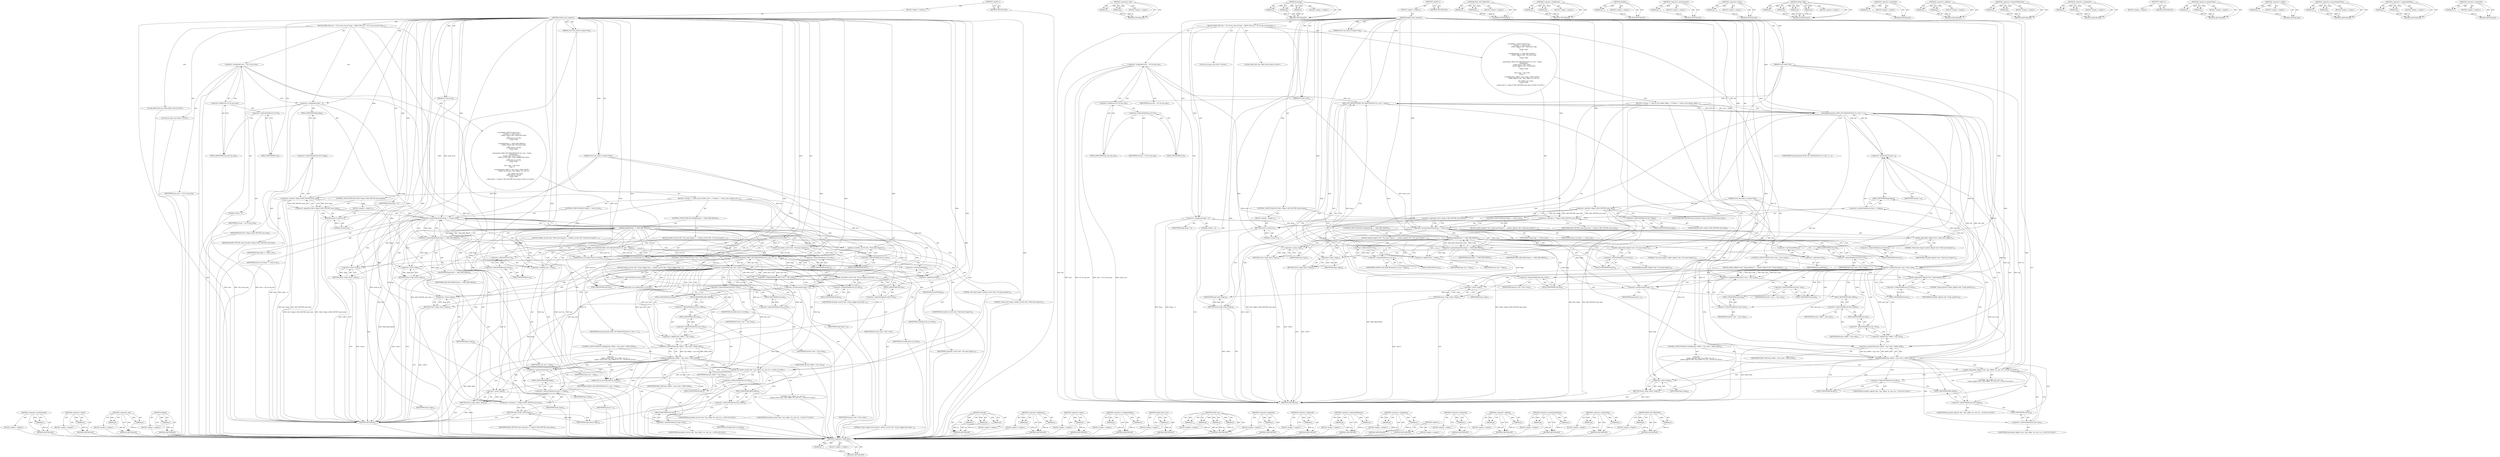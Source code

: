 digraph "RING_GET_REQUEST" {
vulnerable_237 [label=<(METHOD,&lt;operator&gt;.indirection)>];
vulnerable_238 [label=<(PARAM,p1)>];
vulnerable_239 [label=<(BLOCK,&lt;empty&gt;,&lt;empty&gt;)>];
vulnerable_240 [label=<(METHOD_RETURN,ANY)>];
vulnerable_188 [label=<(METHOD,&lt;operator&gt;.and)>];
vulnerable_189 [label=<(PARAM,p1)>];
vulnerable_190 [label=<(PARAM,p2)>];
vulnerable_191 [label=<(BLOCK,&lt;empty&gt;,&lt;empty&gt;)>];
vulnerable_192 [label=<(METHOD_RETURN,ANY)>];
vulnerable_213 [label=<(METHOD,memcpy)>];
vulnerable_214 [label=<(PARAM,p1)>];
vulnerable_215 [label=<(PARAM,p2)>];
vulnerable_216 [label=<(PARAM,p3)>];
vulnerable_217 [label=<(BLOCK,&lt;empty&gt;,&lt;empty&gt;)>];
vulnerable_218 [label=<(METHOD_RETURN,ANY)>];
vulnerable_6 [label=<(METHOD,&lt;global&gt;)<SUB>1</SUB>>];
vulnerable_7 [label=<(BLOCK,&lt;empty&gt;,&lt;empty&gt;)<SUB>1</SUB>>];
vulnerable_8 [label=<(METHOD,netbk_count_requests)<SUB>1</SUB>>];
vulnerable_9 [label=<(PARAM,struct xenvif *vif)<SUB>1</SUB>>];
vulnerable_10 [label=<(PARAM,struct xen_netif_tx_request *first)<SUB>2</SUB>>];
vulnerable_11 [label=<(PARAM,struct xen_netif_tx_request *txp)<SUB>3</SUB>>];
vulnerable_12 [label=<(PARAM,int work_to_do)<SUB>4</SUB>>];
vulnerable_13 [label=<(BLOCK,{
	RING_IDX cons = vif-&gt;tx.req_cons;
	int frags...,{
	RING_IDX cons = vif-&gt;tx.req_cons;
	int frags...)<SUB>5</SUB>>];
vulnerable_14 [label="<(LOCAL,RING_IDX cons: RING_IDX)<SUB>6</SUB>>"];
vulnerable_15 [label=<(&lt;operator&gt;.assignment,cons = vif-&gt;tx.req_cons)<SUB>6</SUB>>];
vulnerable_16 [label=<(IDENTIFIER,cons,cons = vif-&gt;tx.req_cons)<SUB>6</SUB>>];
vulnerable_17 [label=<(&lt;operator&gt;.fieldAccess,vif-&gt;tx.req_cons)<SUB>6</SUB>>];
vulnerable_18 [label=<(&lt;operator&gt;.indirectFieldAccess,vif-&gt;tx)<SUB>6</SUB>>];
vulnerable_19 [label=<(IDENTIFIER,vif,cons = vif-&gt;tx.req_cons)<SUB>6</SUB>>];
vulnerable_20 [label=<(FIELD_IDENTIFIER,tx,tx)<SUB>6</SUB>>];
vulnerable_21 [label=<(FIELD_IDENTIFIER,req_cons,req_cons)<SUB>6</SUB>>];
vulnerable_22 [label="<(LOCAL,int frags: int)<SUB>7</SUB>>"];
vulnerable_23 [label=<(&lt;operator&gt;.assignment,frags = 0)<SUB>7</SUB>>];
vulnerable_24 [label=<(IDENTIFIER,frags,frags = 0)<SUB>7</SUB>>];
vulnerable_25 [label=<(LITERAL,0,frags = 0)<SUB>7</SUB>>];
vulnerable_26 [label=<(CONTROL_STRUCTURE,IF,if (!(first-&gt;flags &amp; XEN_NETTXF_more_data)))<SUB>9</SUB>>];
vulnerable_27 [label=<(&lt;operator&gt;.logicalNot,!(first-&gt;flags &amp; XEN_NETTXF_more_data))<SUB>9</SUB>>];
vulnerable_28 [label=<(&lt;operator&gt;.and,first-&gt;flags &amp; XEN_NETTXF_more_data)<SUB>9</SUB>>];
vulnerable_29 [label=<(&lt;operator&gt;.indirectFieldAccess,first-&gt;flags)<SUB>9</SUB>>];
vulnerable_30 [label=<(IDENTIFIER,first,first-&gt;flags &amp; XEN_NETTXF_more_data)<SUB>9</SUB>>];
vulnerable_31 [label=<(FIELD_IDENTIFIER,flags,flags)<SUB>9</SUB>>];
vulnerable_32 [label=<(IDENTIFIER,XEN_NETTXF_more_data,first-&gt;flags &amp; XEN_NETTXF_more_data)<SUB>9</SUB>>];
vulnerable_33 [label=<(BLOCK,&lt;empty&gt;,&lt;empty&gt;)<SUB>10</SUB>>];
vulnerable_34 [label=<(RETURN,return 0;,return 0;)<SUB>10</SUB>>];
vulnerable_35 [label=<(LITERAL,0,return 0;)<SUB>10</SUB>>];
vulnerable_36 [label="<(CONTROL_STRUCTURE,DO,do {
 		if (frags &gt;= work_to_do) {
			netdev_dbg(vif-&gt;dev, &quot;Need more frags\n&quot;);
 			return -frags;
 		}
 
 		if (unlikely(frags &gt;= MAX_SKB_FRAGS)) {
			netdev_dbg(vif-&gt;dev, &quot;Too many frags\n&quot;);
 			return -frags;
 		}
 
 		memcpy(txp, RING_GET_REQUEST(&amp;vif-&gt;tx, cons + frags),
 		       sizeof(*txp));
 		if (txp-&gt;size &gt; first-&gt;size) {
			netdev_dbg(vif-&gt;dev, &quot;Frags galore\n&quot;);
 			return -frags;
 		}
 
 		first-&gt;size -= txp-&gt;size;
 		frags++;
 
 		if (unlikely((txp-&gt;offset + txp-&gt;size) &gt; PAGE_SIZE)) {
			netdev_dbg(vif-&gt;dev, &quot;txp-&gt;offset: %x, size: %u\n&quot;,
 				 txp-&gt;offset, txp-&gt;size);
 			return -frags;
 		}
 	} while ((txp++)-&gt;flags &amp; XEN_NETTXF_more_data);)<SUB>12</SUB>>"];
vulnerable_37 [label=<(BLOCK,{
 		if (frags &gt;= work_to_do) {
			netdev_dbg(v...,{
 		if (frags &gt;= work_to_do) {
			netdev_dbg(v...)<SUB>12</SUB>>];
vulnerable_38 [label=<(CONTROL_STRUCTURE,IF,if (frags &gt;= work_to_do))<SUB>13</SUB>>];
vulnerable_39 [label=<(&lt;operator&gt;.greaterEqualsThan,frags &gt;= work_to_do)<SUB>13</SUB>>];
vulnerable_40 [label=<(IDENTIFIER,frags,frags &gt;= work_to_do)<SUB>13</SUB>>];
vulnerable_41 [label=<(IDENTIFIER,work_to_do,frags &gt;= work_to_do)<SUB>13</SUB>>];
vulnerable_42 [label=<(BLOCK,{
			netdev_dbg(vif-&gt;dev, &quot;Need more frags\n&quot;);...,{
			netdev_dbg(vif-&gt;dev, &quot;Need more frags\n&quot;);...)<SUB>13</SUB>>];
vulnerable_43 [label=<(netdev_dbg,netdev_dbg(vif-&gt;dev, &quot;Need more frags\n&quot;))<SUB>14</SUB>>];
vulnerable_44 [label=<(&lt;operator&gt;.indirectFieldAccess,vif-&gt;dev)<SUB>14</SUB>>];
vulnerable_45 [label=<(IDENTIFIER,vif,netdev_dbg(vif-&gt;dev, &quot;Need more frags\n&quot;))<SUB>14</SUB>>];
vulnerable_46 [label=<(FIELD_IDENTIFIER,dev,dev)<SUB>14</SUB>>];
vulnerable_47 [label=<(LITERAL,&quot;Need more frags\n&quot;,netdev_dbg(vif-&gt;dev, &quot;Need more frags\n&quot;))<SUB>14</SUB>>];
vulnerable_48 [label=<(RETURN,return -frags;,return -frags;)<SUB>15</SUB>>];
vulnerable_49 [label=<(&lt;operator&gt;.minus,-frags)<SUB>15</SUB>>];
vulnerable_50 [label=<(IDENTIFIER,frags,-frags)<SUB>15</SUB>>];
vulnerable_51 [label=<(CONTROL_STRUCTURE,IF,if (unlikely(frags &gt;= MAX_SKB_FRAGS)))<SUB>18</SUB>>];
vulnerable_52 [label=<(unlikely,unlikely(frags &gt;= MAX_SKB_FRAGS))<SUB>18</SUB>>];
vulnerable_53 [label=<(&lt;operator&gt;.greaterEqualsThan,frags &gt;= MAX_SKB_FRAGS)<SUB>18</SUB>>];
vulnerable_54 [label=<(IDENTIFIER,frags,frags &gt;= MAX_SKB_FRAGS)<SUB>18</SUB>>];
vulnerable_55 [label=<(IDENTIFIER,MAX_SKB_FRAGS,frags &gt;= MAX_SKB_FRAGS)<SUB>18</SUB>>];
vulnerable_56 [label=<(BLOCK,{
			netdev_dbg(vif-&gt;dev, &quot;Too many frags\n&quot;);
...,{
			netdev_dbg(vif-&gt;dev, &quot;Too many frags\n&quot;);
...)<SUB>18</SUB>>];
vulnerable_57 [label=<(netdev_dbg,netdev_dbg(vif-&gt;dev, &quot;Too many frags\n&quot;))<SUB>19</SUB>>];
vulnerable_58 [label=<(&lt;operator&gt;.indirectFieldAccess,vif-&gt;dev)<SUB>19</SUB>>];
vulnerable_59 [label=<(IDENTIFIER,vif,netdev_dbg(vif-&gt;dev, &quot;Too many frags\n&quot;))<SUB>19</SUB>>];
vulnerable_60 [label=<(FIELD_IDENTIFIER,dev,dev)<SUB>19</SUB>>];
vulnerable_61 [label=<(LITERAL,&quot;Too many frags\n&quot;,netdev_dbg(vif-&gt;dev, &quot;Too many frags\n&quot;))<SUB>19</SUB>>];
vulnerable_62 [label=<(RETURN,return -frags;,return -frags;)<SUB>20</SUB>>];
vulnerable_63 [label=<(&lt;operator&gt;.minus,-frags)<SUB>20</SUB>>];
vulnerable_64 [label=<(IDENTIFIER,frags,-frags)<SUB>20</SUB>>];
vulnerable_65 [label=<(memcpy,memcpy(txp, RING_GET_REQUEST(&amp;vif-&gt;tx, cons + f...)<SUB>23</SUB>>];
vulnerable_66 [label=<(IDENTIFIER,txp,memcpy(txp, RING_GET_REQUEST(&amp;vif-&gt;tx, cons + f...)<SUB>23</SUB>>];
vulnerable_67 [label=<(RING_GET_REQUEST,RING_GET_REQUEST(&amp;vif-&gt;tx, cons + frags))<SUB>23</SUB>>];
vulnerable_68 [label=<(&lt;operator&gt;.addressOf,&amp;vif-&gt;tx)<SUB>23</SUB>>];
vulnerable_69 [label=<(&lt;operator&gt;.indirectFieldAccess,vif-&gt;tx)<SUB>23</SUB>>];
vulnerable_70 [label=<(IDENTIFIER,vif,RING_GET_REQUEST(&amp;vif-&gt;tx, cons + frags))<SUB>23</SUB>>];
vulnerable_71 [label=<(FIELD_IDENTIFIER,tx,tx)<SUB>23</SUB>>];
vulnerable_72 [label=<(&lt;operator&gt;.addition,cons + frags)<SUB>23</SUB>>];
vulnerable_73 [label=<(IDENTIFIER,cons,cons + frags)<SUB>23</SUB>>];
vulnerable_74 [label=<(IDENTIFIER,frags,cons + frags)<SUB>23</SUB>>];
vulnerable_75 [label=<(&lt;operator&gt;.sizeOf,sizeof(*txp))<SUB>24</SUB>>];
vulnerable_76 [label=<(&lt;operator&gt;.indirection,*txp)<SUB>24</SUB>>];
vulnerable_77 [label=<(IDENTIFIER,txp,sizeof(*txp))<SUB>24</SUB>>];
vulnerable_78 [label=<(CONTROL_STRUCTURE,IF,if (txp-&gt;size &gt; first-&gt;size))<SUB>25</SUB>>];
vulnerable_79 [label=<(&lt;operator&gt;.greaterThan,txp-&gt;size &gt; first-&gt;size)<SUB>25</SUB>>];
vulnerable_80 [label=<(&lt;operator&gt;.indirectFieldAccess,txp-&gt;size)<SUB>25</SUB>>];
vulnerable_81 [label=<(IDENTIFIER,txp,txp-&gt;size &gt; first-&gt;size)<SUB>25</SUB>>];
vulnerable_82 [label=<(FIELD_IDENTIFIER,size,size)<SUB>25</SUB>>];
vulnerable_83 [label=<(&lt;operator&gt;.indirectFieldAccess,first-&gt;size)<SUB>25</SUB>>];
vulnerable_84 [label=<(IDENTIFIER,first,txp-&gt;size &gt; first-&gt;size)<SUB>25</SUB>>];
vulnerable_85 [label=<(FIELD_IDENTIFIER,size,size)<SUB>25</SUB>>];
vulnerable_86 [label=<(BLOCK,{
			netdev_dbg(vif-&gt;dev, &quot;Frags galore\n&quot;);
 	...,{
			netdev_dbg(vif-&gt;dev, &quot;Frags galore\n&quot;);
 	...)<SUB>25</SUB>>];
vulnerable_87 [label=<(netdev_dbg,netdev_dbg(vif-&gt;dev, &quot;Frags galore\n&quot;))<SUB>26</SUB>>];
vulnerable_88 [label=<(&lt;operator&gt;.indirectFieldAccess,vif-&gt;dev)<SUB>26</SUB>>];
vulnerable_89 [label=<(IDENTIFIER,vif,netdev_dbg(vif-&gt;dev, &quot;Frags galore\n&quot;))<SUB>26</SUB>>];
vulnerable_90 [label=<(FIELD_IDENTIFIER,dev,dev)<SUB>26</SUB>>];
vulnerable_91 [label=<(LITERAL,&quot;Frags galore\n&quot;,netdev_dbg(vif-&gt;dev, &quot;Frags galore\n&quot;))<SUB>26</SUB>>];
vulnerable_92 [label=<(RETURN,return -frags;,return -frags;)<SUB>27</SUB>>];
vulnerable_93 [label=<(&lt;operator&gt;.minus,-frags)<SUB>27</SUB>>];
vulnerable_94 [label=<(IDENTIFIER,frags,-frags)<SUB>27</SUB>>];
vulnerable_95 [label=<(&lt;operator&gt;.assignmentMinus,first-&gt;size -= txp-&gt;size)<SUB>30</SUB>>];
vulnerable_96 [label=<(&lt;operator&gt;.indirectFieldAccess,first-&gt;size)<SUB>30</SUB>>];
vulnerable_97 [label=<(IDENTIFIER,first,first-&gt;size -= txp-&gt;size)<SUB>30</SUB>>];
vulnerable_98 [label=<(FIELD_IDENTIFIER,size,size)<SUB>30</SUB>>];
vulnerable_99 [label=<(&lt;operator&gt;.indirectFieldAccess,txp-&gt;size)<SUB>30</SUB>>];
vulnerable_100 [label=<(IDENTIFIER,txp,first-&gt;size -= txp-&gt;size)<SUB>30</SUB>>];
vulnerable_101 [label=<(FIELD_IDENTIFIER,size,size)<SUB>30</SUB>>];
vulnerable_102 [label=<(&lt;operator&gt;.postIncrement,frags++)<SUB>31</SUB>>];
vulnerable_103 [label=<(IDENTIFIER,frags,frags++)<SUB>31</SUB>>];
vulnerable_104 [label=<(CONTROL_STRUCTURE,IF,if (unlikely((txp-&gt;offset + txp-&gt;size) &gt; PAGE_SIZE)))<SUB>33</SUB>>];
vulnerable_105 [label=<(unlikely,unlikely((txp-&gt;offset + txp-&gt;size) &gt; PAGE_SIZE))<SUB>33</SUB>>];
vulnerable_106 [label=<(&lt;operator&gt;.greaterThan,(txp-&gt;offset + txp-&gt;size) &gt; PAGE_SIZE)<SUB>33</SUB>>];
vulnerable_107 [label=<(&lt;operator&gt;.addition,txp-&gt;offset + txp-&gt;size)<SUB>33</SUB>>];
vulnerable_108 [label=<(&lt;operator&gt;.indirectFieldAccess,txp-&gt;offset)<SUB>33</SUB>>];
vulnerable_109 [label=<(IDENTIFIER,txp,txp-&gt;offset + txp-&gt;size)<SUB>33</SUB>>];
vulnerable_110 [label=<(FIELD_IDENTIFIER,offset,offset)<SUB>33</SUB>>];
vulnerable_111 [label=<(&lt;operator&gt;.indirectFieldAccess,txp-&gt;size)<SUB>33</SUB>>];
vulnerable_112 [label=<(IDENTIFIER,txp,txp-&gt;offset + txp-&gt;size)<SUB>33</SUB>>];
vulnerable_113 [label=<(FIELD_IDENTIFIER,size,size)<SUB>33</SUB>>];
vulnerable_114 [label=<(IDENTIFIER,PAGE_SIZE,(txp-&gt;offset + txp-&gt;size) &gt; PAGE_SIZE)<SUB>33</SUB>>];
vulnerable_115 [label="<(BLOCK,{
			netdev_dbg(vif-&gt;dev, &quot;txp-&gt;offset: %x, siz...,{
			netdev_dbg(vif-&gt;dev, &quot;txp-&gt;offset: %x, siz...)<SUB>33</SUB>>"];
vulnerable_116 [label="<(netdev_dbg,netdev_dbg(vif-&gt;dev, &quot;txp-&gt;offset: %x, size: %u...)<SUB>34</SUB>>"];
vulnerable_117 [label=<(&lt;operator&gt;.indirectFieldAccess,vif-&gt;dev)<SUB>34</SUB>>];
vulnerable_118 [label="<(IDENTIFIER,vif,netdev_dbg(vif-&gt;dev, &quot;txp-&gt;offset: %x, size: %u...)<SUB>34</SUB>>"];
vulnerable_119 [label=<(FIELD_IDENTIFIER,dev,dev)<SUB>34</SUB>>];
vulnerable_120 [label="<(LITERAL,&quot;txp-&gt;offset: %x, size: %u\n&quot;,netdev_dbg(vif-&gt;dev, &quot;txp-&gt;offset: %x, size: %u...)<SUB>34</SUB>>"];
vulnerable_121 [label=<(&lt;operator&gt;.indirectFieldAccess,txp-&gt;offset)<SUB>35</SUB>>];
vulnerable_122 [label="<(IDENTIFIER,txp,netdev_dbg(vif-&gt;dev, &quot;txp-&gt;offset: %x, size: %u...)<SUB>35</SUB>>"];
vulnerable_123 [label=<(FIELD_IDENTIFIER,offset,offset)<SUB>35</SUB>>];
vulnerable_124 [label=<(&lt;operator&gt;.indirectFieldAccess,txp-&gt;size)<SUB>35</SUB>>];
vulnerable_125 [label="<(IDENTIFIER,txp,netdev_dbg(vif-&gt;dev, &quot;txp-&gt;offset: %x, size: %u...)<SUB>35</SUB>>"];
vulnerable_126 [label=<(FIELD_IDENTIFIER,size,size)<SUB>35</SUB>>];
vulnerable_127 [label=<(RETURN,return -frags;,return -frags;)<SUB>36</SUB>>];
vulnerable_128 [label=<(&lt;operator&gt;.minus,-frags)<SUB>36</SUB>>];
vulnerable_129 [label=<(IDENTIFIER,frags,-frags)<SUB>36</SUB>>];
vulnerable_130 [label=<(&lt;operator&gt;.and,(txp++)-&gt;flags &amp; XEN_NETTXF_more_data)<SUB>38</SUB>>];
vulnerable_131 [label=<(&lt;operator&gt;.indirectFieldAccess,(txp++)-&gt;flags)<SUB>38</SUB>>];
vulnerable_132 [label=<(&lt;operator&gt;.postIncrement,txp++)<SUB>38</SUB>>];
vulnerable_133 [label=<(IDENTIFIER,txp,txp++)<SUB>38</SUB>>];
vulnerable_134 [label=<(FIELD_IDENTIFIER,flags,flags)<SUB>38</SUB>>];
vulnerable_135 [label=<(IDENTIFIER,XEN_NETTXF_more_data,(txp++)-&gt;flags &amp; XEN_NETTXF_more_data)<SUB>38</SUB>>];
vulnerable_136 [label=<(RETURN,return frags;,return frags;)<SUB>39</SUB>>];
vulnerable_137 [label=<(IDENTIFIER,frags,return frags;)<SUB>39</SUB>>];
vulnerable_138 [label=<(METHOD_RETURN,int)<SUB>1</SUB>>];
vulnerable_140 [label=<(METHOD_RETURN,ANY)<SUB>1</SUB>>];
vulnerable_219 [label=<(METHOD,RING_GET_REQUEST)>];
vulnerable_220 [label=<(PARAM,p1)>];
vulnerable_221 [label=<(PARAM,p2)>];
vulnerable_222 [label=<(BLOCK,&lt;empty&gt;,&lt;empty&gt;)>];
vulnerable_223 [label=<(METHOD_RETURN,ANY)>];
vulnerable_174 [label=<(METHOD,&lt;operator&gt;.fieldAccess)>];
vulnerable_175 [label=<(PARAM,p1)>];
vulnerable_176 [label=<(PARAM,p2)>];
vulnerable_177 [label=<(BLOCK,&lt;empty&gt;,&lt;empty&gt;)>];
vulnerable_178 [label=<(METHOD_RETURN,ANY)>];
vulnerable_209 [label=<(METHOD,unlikely)>];
vulnerable_210 [label=<(PARAM,p1)>];
vulnerable_211 [label=<(BLOCK,&lt;empty&gt;,&lt;empty&gt;)>];
vulnerable_212 [label=<(METHOD_RETURN,ANY)>];
vulnerable_251 [label=<(METHOD,&lt;operator&gt;.postIncrement)>];
vulnerable_252 [label=<(PARAM,p1)>];
vulnerable_253 [label=<(BLOCK,&lt;empty&gt;,&lt;empty&gt;)>];
vulnerable_254 [label=<(METHOD_RETURN,ANY)>];
vulnerable_205 [label=<(METHOD,&lt;operator&gt;.minus)>];
vulnerable_206 [label=<(PARAM,p1)>];
vulnerable_207 [label=<(BLOCK,&lt;empty&gt;,&lt;empty&gt;)>];
vulnerable_208 [label=<(METHOD_RETURN,ANY)>];
vulnerable_198 [label=<(METHOD,netdev_dbg)>];
vulnerable_199 [label=<(PARAM,p1)>];
vulnerable_200 [label=<(PARAM,p2)>];
vulnerable_201 [label=<(PARAM,p3)>];
vulnerable_202 [label=<(PARAM,p4)>];
vulnerable_203 [label=<(BLOCK,&lt;empty&gt;,&lt;empty&gt;)>];
vulnerable_204 [label=<(METHOD_RETURN,ANY)>];
vulnerable_184 [label=<(METHOD,&lt;operator&gt;.logicalNot)>];
vulnerable_185 [label=<(PARAM,p1)>];
vulnerable_186 [label=<(BLOCK,&lt;empty&gt;,&lt;empty&gt;)>];
vulnerable_187 [label=<(METHOD_RETURN,ANY)>];
vulnerable_228 [label=<(METHOD,&lt;operator&gt;.addition)>];
vulnerable_229 [label=<(PARAM,p1)>];
vulnerable_230 [label=<(PARAM,p2)>];
vulnerable_231 [label=<(BLOCK,&lt;empty&gt;,&lt;empty&gt;)>];
vulnerable_232 [label=<(METHOD_RETURN,ANY)>];
vulnerable_179 [label=<(METHOD,&lt;operator&gt;.indirectFieldAccess)>];
vulnerable_180 [label=<(PARAM,p1)>];
vulnerable_181 [label=<(PARAM,p2)>];
vulnerable_182 [label=<(BLOCK,&lt;empty&gt;,&lt;empty&gt;)>];
vulnerable_183 [label=<(METHOD_RETURN,ANY)>];
vulnerable_169 [label=<(METHOD,&lt;operator&gt;.assignment)>];
vulnerable_170 [label=<(PARAM,p1)>];
vulnerable_171 [label=<(PARAM,p2)>];
vulnerable_172 [label=<(BLOCK,&lt;empty&gt;,&lt;empty&gt;)>];
vulnerable_173 [label=<(METHOD_RETURN,ANY)>];
vulnerable_163 [label=<(METHOD,&lt;global&gt;)<SUB>1</SUB>>];
vulnerable_164 [label=<(BLOCK,&lt;empty&gt;,&lt;empty&gt;)>];
vulnerable_165 [label=<(METHOD_RETURN,ANY)>];
vulnerable_241 [label=<(METHOD,&lt;operator&gt;.greaterThan)>];
vulnerable_242 [label=<(PARAM,p1)>];
vulnerable_243 [label=<(PARAM,p2)>];
vulnerable_244 [label=<(BLOCK,&lt;empty&gt;,&lt;empty&gt;)>];
vulnerable_245 [label=<(METHOD_RETURN,ANY)>];
vulnerable_233 [label=<(METHOD,&lt;operator&gt;.sizeOf)>];
vulnerable_234 [label=<(PARAM,p1)>];
vulnerable_235 [label=<(BLOCK,&lt;empty&gt;,&lt;empty&gt;)>];
vulnerable_236 [label=<(METHOD_RETURN,ANY)>];
vulnerable_193 [label=<(METHOD,&lt;operator&gt;.greaterEqualsThan)>];
vulnerable_194 [label=<(PARAM,p1)>];
vulnerable_195 [label=<(PARAM,p2)>];
vulnerable_196 [label=<(BLOCK,&lt;empty&gt;,&lt;empty&gt;)>];
vulnerable_197 [label=<(METHOD_RETURN,ANY)>];
vulnerable_246 [label=<(METHOD,&lt;operator&gt;.assignmentMinus)>];
vulnerable_247 [label=<(PARAM,p1)>];
vulnerable_248 [label=<(PARAM,p2)>];
vulnerable_249 [label=<(BLOCK,&lt;empty&gt;,&lt;empty&gt;)>];
vulnerable_250 [label=<(METHOD_RETURN,ANY)>];
vulnerable_224 [label=<(METHOD,&lt;operator&gt;.addressOf)>];
vulnerable_225 [label=<(PARAM,p1)>];
vulnerable_226 [label=<(BLOCK,&lt;empty&gt;,&lt;empty&gt;)>];
vulnerable_227 [label=<(METHOD_RETURN,ANY)>];
fixed_263 [label=<(METHOD,&lt;operator&gt;.postIncrement)>];
fixed_264 [label=<(PARAM,p1)>];
fixed_265 [label=<(BLOCK,&lt;empty&gt;,&lt;empty&gt;)>];
fixed_266 [label=<(METHOD_RETURN,ANY)>];
fixed_245 [label=<(METHOD,&lt;operator&gt;.sizeOf)>];
fixed_246 [label=<(PARAM,p1)>];
fixed_247 [label=<(BLOCK,&lt;empty&gt;,&lt;empty&gt;)>];
fixed_248 [label=<(METHOD_RETURN,ANY)>];
fixed_196 [label=<(METHOD,&lt;operator&gt;.and)>];
fixed_197 [label=<(PARAM,p1)>];
fixed_198 [label=<(PARAM,p2)>];
fixed_199 [label=<(BLOCK,&lt;empty&gt;,&lt;empty&gt;)>];
fixed_200 [label=<(METHOD_RETURN,ANY)>];
fixed_221 [label=<(METHOD,unlikely)>];
fixed_222 [label=<(PARAM,p1)>];
fixed_223 [label=<(BLOCK,&lt;empty&gt;,&lt;empty&gt;)>];
fixed_224 [label=<(METHOD_RETURN,ANY)>];
fixed_6 [label=<(METHOD,&lt;global&gt;)<SUB>1</SUB>>];
fixed_7 [label=<(BLOCK,&lt;empty&gt;,&lt;empty&gt;)<SUB>1</SUB>>];
fixed_8 [label=<(METHOD,netbk_count_requests)<SUB>1</SUB>>];
fixed_9 [label=<(PARAM,struct xenvif *vif)<SUB>1</SUB>>];
fixed_10 [label=<(PARAM,struct xen_netif_tx_request *first)<SUB>2</SUB>>];
fixed_11 [label=<(PARAM,struct xen_netif_tx_request *txp)<SUB>3</SUB>>];
fixed_12 [label=<(PARAM,int work_to_do)<SUB>4</SUB>>];
fixed_13 [label=<(BLOCK,{
	RING_IDX cons = vif-&gt;tx.req_cons;
	int frags...,{
	RING_IDX cons = vif-&gt;tx.req_cons;
	int frags...)<SUB>5</SUB>>];
fixed_14 [label="<(LOCAL,RING_IDX cons: RING_IDX)<SUB>6</SUB>>"];
fixed_15 [label=<(&lt;operator&gt;.assignment,cons = vif-&gt;tx.req_cons)<SUB>6</SUB>>];
fixed_16 [label=<(IDENTIFIER,cons,cons = vif-&gt;tx.req_cons)<SUB>6</SUB>>];
fixed_17 [label=<(&lt;operator&gt;.fieldAccess,vif-&gt;tx.req_cons)<SUB>6</SUB>>];
fixed_18 [label=<(&lt;operator&gt;.indirectFieldAccess,vif-&gt;tx)<SUB>6</SUB>>];
fixed_19 [label=<(IDENTIFIER,vif,cons = vif-&gt;tx.req_cons)<SUB>6</SUB>>];
fixed_20 [label=<(FIELD_IDENTIFIER,tx,tx)<SUB>6</SUB>>];
fixed_21 [label=<(FIELD_IDENTIFIER,req_cons,req_cons)<SUB>6</SUB>>];
fixed_22 [label="<(LOCAL,int frags: int)<SUB>7</SUB>>"];
fixed_23 [label=<(&lt;operator&gt;.assignment,frags = 0)<SUB>7</SUB>>];
fixed_24 [label=<(IDENTIFIER,frags,frags = 0)<SUB>7</SUB>>];
fixed_25 [label=<(LITERAL,0,frags = 0)<SUB>7</SUB>>];
fixed_26 [label=<(CONTROL_STRUCTURE,IF,if (!(first-&gt;flags &amp; XEN_NETTXF_more_data)))<SUB>9</SUB>>];
fixed_27 [label=<(&lt;operator&gt;.logicalNot,!(first-&gt;flags &amp; XEN_NETTXF_more_data))<SUB>9</SUB>>];
fixed_28 [label=<(&lt;operator&gt;.and,first-&gt;flags &amp; XEN_NETTXF_more_data)<SUB>9</SUB>>];
fixed_29 [label=<(&lt;operator&gt;.indirectFieldAccess,first-&gt;flags)<SUB>9</SUB>>];
fixed_30 [label=<(IDENTIFIER,first,first-&gt;flags &amp; XEN_NETTXF_more_data)<SUB>9</SUB>>];
fixed_31 [label=<(FIELD_IDENTIFIER,flags,flags)<SUB>9</SUB>>];
fixed_32 [label=<(IDENTIFIER,XEN_NETTXF_more_data,first-&gt;flags &amp; XEN_NETTXF_more_data)<SUB>9</SUB>>];
fixed_33 [label=<(BLOCK,&lt;empty&gt;,&lt;empty&gt;)<SUB>10</SUB>>];
fixed_34 [label=<(RETURN,return 0;,return 0;)<SUB>10</SUB>>];
fixed_35 [label=<(LITERAL,0,return 0;)<SUB>10</SUB>>];
fixed_36 [label="<(CONTROL_STRUCTURE,DO,do {
 		if (frags &gt;= work_to_do) {
			netdev_err(vif-&gt;dev, &quot;Need more frags\n&quot;);
			netbk_fatal_tx_err(vif);
 			return -frags;
 		}
 
 		if (unlikely(frags &gt;= MAX_SKB_FRAGS)) {
			netdev_err(vif-&gt;dev, &quot;Too many frags\n&quot;);
			netbk_fatal_tx_err(vif);
 			return -frags;
 		}
 
 		memcpy(txp, RING_GET_REQUEST(&amp;vif-&gt;tx, cons + frags),
 		       sizeof(*txp));
 		if (txp-&gt;size &gt; first-&gt;size) {
			netdev_err(vif-&gt;dev, &quot;Frag is bigger than frame.\n&quot;);
			netbk_fatal_tx_err(vif);
 			return -frags;
 		}
 
 		first-&gt;size -= txp-&gt;size;
 		frags++;
 
 		if (unlikely((txp-&gt;offset + txp-&gt;size) &gt; PAGE_SIZE)) {
			netdev_err(vif-&gt;dev, &quot;txp-&gt;offset: %x, size: %u\n&quot;,
 				 txp-&gt;offset, txp-&gt;size);
			netbk_fatal_tx_err(vif);
 			return -frags;
 		}
 	} while ((txp++)-&gt;flags &amp; XEN_NETTXF_more_data);)<SUB>12</SUB>>"];
fixed_37 [label=<(BLOCK,{
 		if (frags &gt;= work_to_do) {
			netdev_err(v...,{
 		if (frags &gt;= work_to_do) {
			netdev_err(v...)<SUB>12</SUB>>];
fixed_38 [label=<(CONTROL_STRUCTURE,IF,if (frags &gt;= work_to_do))<SUB>13</SUB>>];
fixed_39 [label=<(&lt;operator&gt;.greaterEqualsThan,frags &gt;= work_to_do)<SUB>13</SUB>>];
fixed_40 [label=<(IDENTIFIER,frags,frags &gt;= work_to_do)<SUB>13</SUB>>];
fixed_41 [label=<(IDENTIFIER,work_to_do,frags &gt;= work_to_do)<SUB>13</SUB>>];
fixed_42 [label=<(BLOCK,{
			netdev_err(vif-&gt;dev, &quot;Need more frags\n&quot;);...,{
			netdev_err(vif-&gt;dev, &quot;Need more frags\n&quot;);...)<SUB>13</SUB>>];
fixed_43 [label=<(netdev_err,netdev_err(vif-&gt;dev, &quot;Need more frags\n&quot;))<SUB>14</SUB>>];
fixed_44 [label=<(&lt;operator&gt;.indirectFieldAccess,vif-&gt;dev)<SUB>14</SUB>>];
fixed_45 [label=<(IDENTIFIER,vif,netdev_err(vif-&gt;dev, &quot;Need more frags\n&quot;))<SUB>14</SUB>>];
fixed_46 [label=<(FIELD_IDENTIFIER,dev,dev)<SUB>14</SUB>>];
fixed_47 [label=<(LITERAL,&quot;Need more frags\n&quot;,netdev_err(vif-&gt;dev, &quot;Need more frags\n&quot;))<SUB>14</SUB>>];
fixed_48 [label=<(netbk_fatal_tx_err,netbk_fatal_tx_err(vif))<SUB>15</SUB>>];
fixed_49 [label=<(IDENTIFIER,vif,netbk_fatal_tx_err(vif))<SUB>15</SUB>>];
fixed_50 [label=<(RETURN,return -frags;,return -frags;)<SUB>16</SUB>>];
fixed_51 [label=<(&lt;operator&gt;.minus,-frags)<SUB>16</SUB>>];
fixed_52 [label=<(IDENTIFIER,frags,-frags)<SUB>16</SUB>>];
fixed_53 [label=<(CONTROL_STRUCTURE,IF,if (unlikely(frags &gt;= MAX_SKB_FRAGS)))<SUB>19</SUB>>];
fixed_54 [label=<(unlikely,unlikely(frags &gt;= MAX_SKB_FRAGS))<SUB>19</SUB>>];
fixed_55 [label=<(&lt;operator&gt;.greaterEqualsThan,frags &gt;= MAX_SKB_FRAGS)<SUB>19</SUB>>];
fixed_56 [label=<(IDENTIFIER,frags,frags &gt;= MAX_SKB_FRAGS)<SUB>19</SUB>>];
fixed_57 [label=<(IDENTIFIER,MAX_SKB_FRAGS,frags &gt;= MAX_SKB_FRAGS)<SUB>19</SUB>>];
fixed_58 [label=<(BLOCK,{
			netdev_err(vif-&gt;dev, &quot;Too many frags\n&quot;);
...,{
			netdev_err(vif-&gt;dev, &quot;Too many frags\n&quot;);
...)<SUB>19</SUB>>];
fixed_59 [label=<(netdev_err,netdev_err(vif-&gt;dev, &quot;Too many frags\n&quot;))<SUB>20</SUB>>];
fixed_60 [label=<(&lt;operator&gt;.indirectFieldAccess,vif-&gt;dev)<SUB>20</SUB>>];
fixed_61 [label=<(IDENTIFIER,vif,netdev_err(vif-&gt;dev, &quot;Too many frags\n&quot;))<SUB>20</SUB>>];
fixed_62 [label=<(FIELD_IDENTIFIER,dev,dev)<SUB>20</SUB>>];
fixed_63 [label=<(LITERAL,&quot;Too many frags\n&quot;,netdev_err(vif-&gt;dev, &quot;Too many frags\n&quot;))<SUB>20</SUB>>];
fixed_64 [label=<(netbk_fatal_tx_err,netbk_fatal_tx_err(vif))<SUB>21</SUB>>];
fixed_65 [label=<(IDENTIFIER,vif,netbk_fatal_tx_err(vif))<SUB>21</SUB>>];
fixed_66 [label=<(RETURN,return -frags;,return -frags;)<SUB>22</SUB>>];
fixed_67 [label=<(&lt;operator&gt;.minus,-frags)<SUB>22</SUB>>];
fixed_68 [label=<(IDENTIFIER,frags,-frags)<SUB>22</SUB>>];
fixed_69 [label=<(memcpy,memcpy(txp, RING_GET_REQUEST(&amp;vif-&gt;tx, cons + f...)<SUB>25</SUB>>];
fixed_70 [label=<(IDENTIFIER,txp,memcpy(txp, RING_GET_REQUEST(&amp;vif-&gt;tx, cons + f...)<SUB>25</SUB>>];
fixed_71 [label=<(RING_GET_REQUEST,RING_GET_REQUEST(&amp;vif-&gt;tx, cons + frags))<SUB>25</SUB>>];
fixed_72 [label=<(&lt;operator&gt;.addressOf,&amp;vif-&gt;tx)<SUB>25</SUB>>];
fixed_73 [label=<(&lt;operator&gt;.indirectFieldAccess,vif-&gt;tx)<SUB>25</SUB>>];
fixed_74 [label=<(IDENTIFIER,vif,RING_GET_REQUEST(&amp;vif-&gt;tx, cons + frags))<SUB>25</SUB>>];
fixed_75 [label=<(FIELD_IDENTIFIER,tx,tx)<SUB>25</SUB>>];
fixed_76 [label=<(&lt;operator&gt;.addition,cons + frags)<SUB>25</SUB>>];
fixed_77 [label=<(IDENTIFIER,cons,cons + frags)<SUB>25</SUB>>];
fixed_78 [label=<(IDENTIFIER,frags,cons + frags)<SUB>25</SUB>>];
fixed_79 [label=<(&lt;operator&gt;.sizeOf,sizeof(*txp))<SUB>26</SUB>>];
fixed_80 [label=<(&lt;operator&gt;.indirection,*txp)<SUB>26</SUB>>];
fixed_81 [label=<(IDENTIFIER,txp,sizeof(*txp))<SUB>26</SUB>>];
fixed_82 [label=<(CONTROL_STRUCTURE,IF,if (txp-&gt;size &gt; first-&gt;size))<SUB>27</SUB>>];
fixed_83 [label=<(&lt;operator&gt;.greaterThan,txp-&gt;size &gt; first-&gt;size)<SUB>27</SUB>>];
fixed_84 [label=<(&lt;operator&gt;.indirectFieldAccess,txp-&gt;size)<SUB>27</SUB>>];
fixed_85 [label=<(IDENTIFIER,txp,txp-&gt;size &gt; first-&gt;size)<SUB>27</SUB>>];
fixed_86 [label=<(FIELD_IDENTIFIER,size,size)<SUB>27</SUB>>];
fixed_87 [label=<(&lt;operator&gt;.indirectFieldAccess,first-&gt;size)<SUB>27</SUB>>];
fixed_88 [label=<(IDENTIFIER,first,txp-&gt;size &gt; first-&gt;size)<SUB>27</SUB>>];
fixed_89 [label=<(FIELD_IDENTIFIER,size,size)<SUB>27</SUB>>];
fixed_90 [label=<(BLOCK,{
			netdev_err(vif-&gt;dev, &quot;Frag is bigger than ...,{
			netdev_err(vif-&gt;dev, &quot;Frag is bigger than ...)<SUB>27</SUB>>];
fixed_91 [label=<(netdev_err,netdev_err(vif-&gt;dev, &quot;Frag is bigger than frame...)<SUB>28</SUB>>];
fixed_92 [label=<(&lt;operator&gt;.indirectFieldAccess,vif-&gt;dev)<SUB>28</SUB>>];
fixed_93 [label=<(IDENTIFIER,vif,netdev_err(vif-&gt;dev, &quot;Frag is bigger than frame...)<SUB>28</SUB>>];
fixed_94 [label=<(FIELD_IDENTIFIER,dev,dev)<SUB>28</SUB>>];
fixed_95 [label=<(LITERAL,&quot;Frag is bigger than frame.\n&quot;,netdev_err(vif-&gt;dev, &quot;Frag is bigger than frame...)<SUB>28</SUB>>];
fixed_96 [label=<(netbk_fatal_tx_err,netbk_fatal_tx_err(vif))<SUB>29</SUB>>];
fixed_97 [label=<(IDENTIFIER,vif,netbk_fatal_tx_err(vif))<SUB>29</SUB>>];
fixed_98 [label=<(RETURN,return -frags;,return -frags;)<SUB>30</SUB>>];
fixed_99 [label=<(&lt;operator&gt;.minus,-frags)<SUB>30</SUB>>];
fixed_100 [label=<(IDENTIFIER,frags,-frags)<SUB>30</SUB>>];
fixed_101 [label=<(&lt;operator&gt;.assignmentMinus,first-&gt;size -= txp-&gt;size)<SUB>33</SUB>>];
fixed_102 [label=<(&lt;operator&gt;.indirectFieldAccess,first-&gt;size)<SUB>33</SUB>>];
fixed_103 [label=<(IDENTIFIER,first,first-&gt;size -= txp-&gt;size)<SUB>33</SUB>>];
fixed_104 [label=<(FIELD_IDENTIFIER,size,size)<SUB>33</SUB>>];
fixed_105 [label=<(&lt;operator&gt;.indirectFieldAccess,txp-&gt;size)<SUB>33</SUB>>];
fixed_106 [label=<(IDENTIFIER,txp,first-&gt;size -= txp-&gt;size)<SUB>33</SUB>>];
fixed_107 [label=<(FIELD_IDENTIFIER,size,size)<SUB>33</SUB>>];
fixed_108 [label=<(&lt;operator&gt;.postIncrement,frags++)<SUB>34</SUB>>];
fixed_109 [label=<(IDENTIFIER,frags,frags++)<SUB>34</SUB>>];
fixed_110 [label=<(CONTROL_STRUCTURE,IF,if (unlikely((txp-&gt;offset + txp-&gt;size) &gt; PAGE_SIZE)))<SUB>36</SUB>>];
fixed_111 [label=<(unlikely,unlikely((txp-&gt;offset + txp-&gt;size) &gt; PAGE_SIZE))<SUB>36</SUB>>];
fixed_112 [label=<(&lt;operator&gt;.greaterThan,(txp-&gt;offset + txp-&gt;size) &gt; PAGE_SIZE)<SUB>36</SUB>>];
fixed_113 [label=<(&lt;operator&gt;.addition,txp-&gt;offset + txp-&gt;size)<SUB>36</SUB>>];
fixed_114 [label=<(&lt;operator&gt;.indirectFieldAccess,txp-&gt;offset)<SUB>36</SUB>>];
fixed_115 [label=<(IDENTIFIER,txp,txp-&gt;offset + txp-&gt;size)<SUB>36</SUB>>];
fixed_116 [label=<(FIELD_IDENTIFIER,offset,offset)<SUB>36</SUB>>];
fixed_117 [label=<(&lt;operator&gt;.indirectFieldAccess,txp-&gt;size)<SUB>36</SUB>>];
fixed_118 [label=<(IDENTIFIER,txp,txp-&gt;offset + txp-&gt;size)<SUB>36</SUB>>];
fixed_119 [label=<(FIELD_IDENTIFIER,size,size)<SUB>36</SUB>>];
fixed_120 [label=<(IDENTIFIER,PAGE_SIZE,(txp-&gt;offset + txp-&gt;size) &gt; PAGE_SIZE)<SUB>36</SUB>>];
fixed_121 [label="<(BLOCK,{
			netdev_err(vif-&gt;dev, &quot;txp-&gt;offset: %x, siz...,{
			netdev_err(vif-&gt;dev, &quot;txp-&gt;offset: %x, siz...)<SUB>36</SUB>>"];
fixed_122 [label="<(netdev_err,netdev_err(vif-&gt;dev, &quot;txp-&gt;offset: %x, size: %u...)<SUB>37</SUB>>"];
fixed_123 [label=<(&lt;operator&gt;.indirectFieldAccess,vif-&gt;dev)<SUB>37</SUB>>];
fixed_124 [label="<(IDENTIFIER,vif,netdev_err(vif-&gt;dev, &quot;txp-&gt;offset: %x, size: %u...)<SUB>37</SUB>>"];
fixed_125 [label=<(FIELD_IDENTIFIER,dev,dev)<SUB>37</SUB>>];
fixed_126 [label="<(LITERAL,&quot;txp-&gt;offset: %x, size: %u\n&quot;,netdev_err(vif-&gt;dev, &quot;txp-&gt;offset: %x, size: %u...)<SUB>37</SUB>>"];
fixed_127 [label=<(&lt;operator&gt;.indirectFieldAccess,txp-&gt;offset)<SUB>38</SUB>>];
fixed_128 [label="<(IDENTIFIER,txp,netdev_err(vif-&gt;dev, &quot;txp-&gt;offset: %x, size: %u...)<SUB>38</SUB>>"];
fixed_129 [label=<(FIELD_IDENTIFIER,offset,offset)<SUB>38</SUB>>];
fixed_130 [label=<(&lt;operator&gt;.indirectFieldAccess,txp-&gt;size)<SUB>38</SUB>>];
fixed_131 [label="<(IDENTIFIER,txp,netdev_err(vif-&gt;dev, &quot;txp-&gt;offset: %x, size: %u...)<SUB>38</SUB>>"];
fixed_132 [label=<(FIELD_IDENTIFIER,size,size)<SUB>38</SUB>>];
fixed_133 [label=<(netbk_fatal_tx_err,netbk_fatal_tx_err(vif))<SUB>39</SUB>>];
fixed_134 [label=<(IDENTIFIER,vif,netbk_fatal_tx_err(vif))<SUB>39</SUB>>];
fixed_135 [label=<(RETURN,return -frags;,return -frags;)<SUB>40</SUB>>];
fixed_136 [label=<(&lt;operator&gt;.minus,-frags)<SUB>40</SUB>>];
fixed_137 [label=<(IDENTIFIER,frags,-frags)<SUB>40</SUB>>];
fixed_138 [label=<(&lt;operator&gt;.and,(txp++)-&gt;flags &amp; XEN_NETTXF_more_data)<SUB>42</SUB>>];
fixed_139 [label=<(&lt;operator&gt;.indirectFieldAccess,(txp++)-&gt;flags)<SUB>42</SUB>>];
fixed_140 [label=<(&lt;operator&gt;.postIncrement,txp++)<SUB>42</SUB>>];
fixed_141 [label=<(IDENTIFIER,txp,txp++)<SUB>42</SUB>>];
fixed_142 [label=<(FIELD_IDENTIFIER,flags,flags)<SUB>42</SUB>>];
fixed_143 [label=<(IDENTIFIER,XEN_NETTXF_more_data,(txp++)-&gt;flags &amp; XEN_NETTXF_more_data)<SUB>42</SUB>>];
fixed_144 [label=<(RETURN,return frags;,return frags;)<SUB>43</SUB>>];
fixed_145 [label=<(IDENTIFIER,frags,return frags;)<SUB>43</SUB>>];
fixed_146 [label=<(METHOD_RETURN,int)<SUB>1</SUB>>];
fixed_148 [label=<(METHOD_RETURN,ANY)<SUB>1</SUB>>];
fixed_225 [label=<(METHOD,memcpy)>];
fixed_226 [label=<(PARAM,p1)>];
fixed_227 [label=<(PARAM,p2)>];
fixed_228 [label=<(PARAM,p3)>];
fixed_229 [label=<(BLOCK,&lt;empty&gt;,&lt;empty&gt;)>];
fixed_230 [label=<(METHOD_RETURN,ANY)>];
fixed_182 [label=<(METHOD,&lt;operator&gt;.fieldAccess)>];
fixed_183 [label=<(PARAM,p1)>];
fixed_184 [label=<(PARAM,p2)>];
fixed_185 [label=<(BLOCK,&lt;empty&gt;,&lt;empty&gt;)>];
fixed_186 [label=<(METHOD_RETURN,ANY)>];
fixed_217 [label=<(METHOD,&lt;operator&gt;.minus)>];
fixed_218 [label=<(PARAM,p1)>];
fixed_219 [label=<(BLOCK,&lt;empty&gt;,&lt;empty&gt;)>];
fixed_220 [label=<(METHOD_RETURN,ANY)>];
fixed_258 [label=<(METHOD,&lt;operator&gt;.assignmentMinus)>];
fixed_259 [label=<(PARAM,p1)>];
fixed_260 [label=<(PARAM,p2)>];
fixed_261 [label=<(BLOCK,&lt;empty&gt;,&lt;empty&gt;)>];
fixed_262 [label=<(METHOD_RETURN,ANY)>];
fixed_213 [label=<(METHOD,netbk_fatal_tx_err)>];
fixed_214 [label=<(PARAM,p1)>];
fixed_215 [label=<(BLOCK,&lt;empty&gt;,&lt;empty&gt;)>];
fixed_216 [label=<(METHOD_RETURN,ANY)>];
fixed_206 [label=<(METHOD,netdev_err)>];
fixed_207 [label=<(PARAM,p1)>];
fixed_208 [label=<(PARAM,p2)>];
fixed_209 [label=<(PARAM,p3)>];
fixed_210 [label=<(PARAM,p4)>];
fixed_211 [label=<(BLOCK,&lt;empty&gt;,&lt;empty&gt;)>];
fixed_212 [label=<(METHOD_RETURN,ANY)>];
fixed_192 [label=<(METHOD,&lt;operator&gt;.logicalNot)>];
fixed_193 [label=<(PARAM,p1)>];
fixed_194 [label=<(BLOCK,&lt;empty&gt;,&lt;empty&gt;)>];
fixed_195 [label=<(METHOD_RETURN,ANY)>];
fixed_236 [label=<(METHOD,&lt;operator&gt;.addressOf)>];
fixed_237 [label=<(PARAM,p1)>];
fixed_238 [label=<(BLOCK,&lt;empty&gt;,&lt;empty&gt;)>];
fixed_239 [label=<(METHOD_RETURN,ANY)>];
fixed_187 [label=<(METHOD,&lt;operator&gt;.indirectFieldAccess)>];
fixed_188 [label=<(PARAM,p1)>];
fixed_189 [label=<(PARAM,p2)>];
fixed_190 [label=<(BLOCK,&lt;empty&gt;,&lt;empty&gt;)>];
fixed_191 [label=<(METHOD_RETURN,ANY)>];
fixed_177 [label=<(METHOD,&lt;operator&gt;.assignment)>];
fixed_178 [label=<(PARAM,p1)>];
fixed_179 [label=<(PARAM,p2)>];
fixed_180 [label=<(BLOCK,&lt;empty&gt;,&lt;empty&gt;)>];
fixed_181 [label=<(METHOD_RETURN,ANY)>];
fixed_171 [label=<(METHOD,&lt;global&gt;)<SUB>1</SUB>>];
fixed_172 [label=<(BLOCK,&lt;empty&gt;,&lt;empty&gt;)>];
fixed_173 [label=<(METHOD_RETURN,ANY)>];
fixed_249 [label=<(METHOD,&lt;operator&gt;.indirection)>];
fixed_250 [label=<(PARAM,p1)>];
fixed_251 [label=<(BLOCK,&lt;empty&gt;,&lt;empty&gt;)>];
fixed_252 [label=<(METHOD_RETURN,ANY)>];
fixed_240 [label=<(METHOD,&lt;operator&gt;.addition)>];
fixed_241 [label=<(PARAM,p1)>];
fixed_242 [label=<(PARAM,p2)>];
fixed_243 [label=<(BLOCK,&lt;empty&gt;,&lt;empty&gt;)>];
fixed_244 [label=<(METHOD_RETURN,ANY)>];
fixed_201 [label=<(METHOD,&lt;operator&gt;.greaterEqualsThan)>];
fixed_202 [label=<(PARAM,p1)>];
fixed_203 [label=<(PARAM,p2)>];
fixed_204 [label=<(BLOCK,&lt;empty&gt;,&lt;empty&gt;)>];
fixed_205 [label=<(METHOD_RETURN,ANY)>];
fixed_253 [label=<(METHOD,&lt;operator&gt;.greaterThan)>];
fixed_254 [label=<(PARAM,p1)>];
fixed_255 [label=<(PARAM,p2)>];
fixed_256 [label=<(BLOCK,&lt;empty&gt;,&lt;empty&gt;)>];
fixed_257 [label=<(METHOD_RETURN,ANY)>];
fixed_231 [label=<(METHOD,RING_GET_REQUEST)>];
fixed_232 [label=<(PARAM,p1)>];
fixed_233 [label=<(PARAM,p2)>];
fixed_234 [label=<(BLOCK,&lt;empty&gt;,&lt;empty&gt;)>];
fixed_235 [label=<(METHOD_RETURN,ANY)>];
vulnerable_237 -> vulnerable_238  [key=0, label="AST: "];
vulnerable_237 -> vulnerable_238  [key=1, label="DDG: "];
vulnerable_237 -> vulnerable_239  [key=0, label="AST: "];
vulnerable_237 -> vulnerable_240  [key=0, label="AST: "];
vulnerable_237 -> vulnerable_240  [key=1, label="CFG: "];
vulnerable_238 -> vulnerable_240  [key=0, label="DDG: p1"];
vulnerable_188 -> vulnerable_189  [key=0, label="AST: "];
vulnerable_188 -> vulnerable_189  [key=1, label="DDG: "];
vulnerable_188 -> vulnerable_191  [key=0, label="AST: "];
vulnerable_188 -> vulnerable_190  [key=0, label="AST: "];
vulnerable_188 -> vulnerable_190  [key=1, label="DDG: "];
vulnerable_188 -> vulnerable_192  [key=0, label="AST: "];
vulnerable_188 -> vulnerable_192  [key=1, label="CFG: "];
vulnerable_189 -> vulnerable_192  [key=0, label="DDG: p1"];
vulnerable_190 -> vulnerable_192  [key=0, label="DDG: p2"];
vulnerable_213 -> vulnerable_214  [key=0, label="AST: "];
vulnerable_213 -> vulnerable_214  [key=1, label="DDG: "];
vulnerable_213 -> vulnerable_217  [key=0, label="AST: "];
vulnerable_213 -> vulnerable_215  [key=0, label="AST: "];
vulnerable_213 -> vulnerable_215  [key=1, label="DDG: "];
vulnerable_213 -> vulnerable_218  [key=0, label="AST: "];
vulnerable_213 -> vulnerable_218  [key=1, label="CFG: "];
vulnerable_213 -> vulnerable_216  [key=0, label="AST: "];
vulnerable_213 -> vulnerable_216  [key=1, label="DDG: "];
vulnerable_214 -> vulnerable_218  [key=0, label="DDG: p1"];
vulnerable_215 -> vulnerable_218  [key=0, label="DDG: p2"];
vulnerable_216 -> vulnerable_218  [key=0, label="DDG: p3"];
vulnerable_6 -> vulnerable_7  [key=0, label="AST: "];
vulnerable_6 -> vulnerable_140  [key=0, label="AST: "];
vulnerable_6 -> vulnerable_140  [key=1, label="CFG: "];
vulnerable_7 -> vulnerable_8  [key=0, label="AST: "];
vulnerable_8 -> vulnerable_9  [key=0, label="AST: "];
vulnerable_8 -> vulnerable_9  [key=1, label="DDG: "];
vulnerable_8 -> vulnerable_10  [key=0, label="AST: "];
vulnerable_8 -> vulnerable_10  [key=1, label="DDG: "];
vulnerable_8 -> vulnerable_11  [key=0, label="AST: "];
vulnerable_8 -> vulnerable_11  [key=1, label="DDG: "];
vulnerable_8 -> vulnerable_12  [key=0, label="AST: "];
vulnerable_8 -> vulnerable_12  [key=1, label="DDG: "];
vulnerable_8 -> vulnerable_13  [key=0, label="AST: "];
vulnerable_8 -> vulnerable_138  [key=0, label="AST: "];
vulnerable_8 -> vulnerable_20  [key=0, label="CFG: "];
vulnerable_8 -> vulnerable_23  [key=0, label="DDG: "];
vulnerable_8 -> vulnerable_137  [key=0, label="DDG: "];
vulnerable_8 -> vulnerable_34  [key=0, label="DDG: "];
vulnerable_8 -> vulnerable_130  [key=0, label="DDG: "];
vulnerable_8 -> vulnerable_28  [key=0, label="DDG: "];
vulnerable_8 -> vulnerable_35  [key=0, label="DDG: "];
vulnerable_8 -> vulnerable_65  [key=0, label="DDG: "];
vulnerable_8 -> vulnerable_102  [key=0, label="DDG: "];
vulnerable_8 -> vulnerable_39  [key=0, label="DDG: "];
vulnerable_8 -> vulnerable_67  [key=0, label="DDG: "];
vulnerable_8 -> vulnerable_132  [key=0, label="DDG: "];
vulnerable_8 -> vulnerable_43  [key=0, label="DDG: "];
vulnerable_8 -> vulnerable_53  [key=0, label="DDG: "];
vulnerable_8 -> vulnerable_57  [key=0, label="DDG: "];
vulnerable_8 -> vulnerable_72  [key=0, label="DDG: "];
vulnerable_8 -> vulnerable_87  [key=0, label="DDG: "];
vulnerable_8 -> vulnerable_106  [key=0, label="DDG: "];
vulnerable_8 -> vulnerable_116  [key=0, label="DDG: "];
vulnerable_8 -> vulnerable_49  [key=0, label="DDG: "];
vulnerable_8 -> vulnerable_63  [key=0, label="DDG: "];
vulnerable_8 -> vulnerable_93  [key=0, label="DDG: "];
vulnerable_8 -> vulnerable_128  [key=0, label="DDG: "];
vulnerable_9 -> vulnerable_138  [key=0, label="DDG: vif"];
vulnerable_9 -> vulnerable_67  [key=0, label="DDG: vif"];
vulnerable_9 -> vulnerable_43  [key=0, label="DDG: vif"];
vulnerable_9 -> vulnerable_57  [key=0, label="DDG: vif"];
vulnerable_9 -> vulnerable_87  [key=0, label="DDG: vif"];
vulnerable_9 -> vulnerable_116  [key=0, label="DDG: vif"];
vulnerable_10 -> vulnerable_138  [key=0, label="DDG: first"];
vulnerable_10 -> vulnerable_28  [key=0, label="DDG: first"];
vulnerable_10 -> vulnerable_95  [key=0, label="DDG: first"];
vulnerable_10 -> vulnerable_79  [key=0, label="DDG: first"];
vulnerable_11 -> vulnerable_138  [key=0, label="DDG: txp"];
vulnerable_11 -> vulnerable_65  [key=0, label="DDG: txp"];
vulnerable_12 -> vulnerable_138  [key=0, label="DDG: work_to_do"];
vulnerable_12 -> vulnerable_39  [key=0, label="DDG: work_to_do"];
vulnerable_13 -> vulnerable_14  [key=0, label="AST: "];
vulnerable_13 -> vulnerable_15  [key=0, label="AST: "];
vulnerable_13 -> vulnerable_22  [key=0, label="AST: "];
vulnerable_13 -> vulnerable_23  [key=0, label="AST: "];
vulnerable_13 -> vulnerable_26  [key=0, label="AST: "];
vulnerable_13 -> vulnerable_36  [key=0, label="AST: "];
vulnerable_13 -> vulnerable_136  [key=0, label="AST: "];
vulnerable_15 -> vulnerable_16  [key=0, label="AST: "];
vulnerable_15 -> vulnerable_17  [key=0, label="AST: "];
vulnerable_15 -> vulnerable_23  [key=0, label="CFG: "];
vulnerable_15 -> vulnerable_138  [key=0, label="DDG: cons"];
vulnerable_15 -> vulnerable_138  [key=1, label="DDG: vif-&gt;tx.req_cons"];
vulnerable_15 -> vulnerable_138  [key=2, label="DDG: cons = vif-&gt;tx.req_cons"];
vulnerable_15 -> vulnerable_67  [key=0, label="DDG: cons"];
vulnerable_15 -> vulnerable_72  [key=0, label="DDG: cons"];
vulnerable_17 -> vulnerable_18  [key=0, label="AST: "];
vulnerable_17 -> vulnerable_21  [key=0, label="AST: "];
vulnerable_17 -> vulnerable_15  [key=0, label="CFG: "];
vulnerable_18 -> vulnerable_19  [key=0, label="AST: "];
vulnerable_18 -> vulnerable_20  [key=0, label="AST: "];
vulnerable_18 -> vulnerable_21  [key=0, label="CFG: "];
vulnerable_20 -> vulnerable_18  [key=0, label="CFG: "];
vulnerable_21 -> vulnerable_17  [key=0, label="CFG: "];
vulnerable_23 -> vulnerable_24  [key=0, label="AST: "];
vulnerable_23 -> vulnerable_25  [key=0, label="AST: "];
vulnerable_23 -> vulnerable_31  [key=0, label="CFG: "];
vulnerable_23 -> vulnerable_138  [key=0, label="DDG: frags"];
vulnerable_23 -> vulnerable_138  [key=1, label="DDG: frags = 0"];
vulnerable_23 -> vulnerable_39  [key=0, label="DDG: frags"];
vulnerable_26 -> vulnerable_27  [key=0, label="AST: "];
vulnerable_26 -> vulnerable_33  [key=0, label="AST: "];
vulnerable_27 -> vulnerable_28  [key=0, label="AST: "];
vulnerable_27 -> vulnerable_34  [key=0, label="CFG: "];
vulnerable_27 -> vulnerable_34  [key=1, label="CDG: "];
vulnerable_27 -> vulnerable_39  [key=0, label="CFG: "];
vulnerable_27 -> vulnerable_39  [key=1, label="CDG: "];
vulnerable_27 -> vulnerable_138  [key=0, label="DDG: first-&gt;flags &amp; XEN_NETTXF_more_data"];
vulnerable_27 -> vulnerable_138  [key=1, label="DDG: !(first-&gt;flags &amp; XEN_NETTXF_more_data)"];
vulnerable_28 -> vulnerable_29  [key=0, label="AST: "];
vulnerable_28 -> vulnerable_32  [key=0, label="AST: "];
vulnerable_28 -> vulnerable_27  [key=0, label="CFG: "];
vulnerable_28 -> vulnerable_27  [key=1, label="DDG: first-&gt;flags"];
vulnerable_28 -> vulnerable_27  [key=2, label="DDG: XEN_NETTXF_more_data"];
vulnerable_28 -> vulnerable_138  [key=0, label="DDG: first-&gt;flags"];
vulnerable_28 -> vulnerable_138  [key=1, label="DDG: XEN_NETTXF_more_data"];
vulnerable_28 -> vulnerable_130  [key=0, label="DDG: XEN_NETTXF_more_data"];
vulnerable_29 -> vulnerable_30  [key=0, label="AST: "];
vulnerable_29 -> vulnerable_31  [key=0, label="AST: "];
vulnerable_29 -> vulnerable_28  [key=0, label="CFG: "];
vulnerable_31 -> vulnerable_29  [key=0, label="CFG: "];
vulnerable_33 -> vulnerable_34  [key=0, label="AST: "];
vulnerable_34 -> vulnerable_35  [key=0, label="AST: "];
vulnerable_34 -> vulnerable_138  [key=0, label="CFG: "];
vulnerable_34 -> vulnerable_138  [key=1, label="DDG: &lt;RET&gt;"];
vulnerable_35 -> vulnerable_34  [key=0, label="DDG: 0"];
vulnerable_36 -> vulnerable_37  [key=0, label="AST: "];
vulnerable_36 -> vulnerable_130  [key=0, label="AST: "];
vulnerable_37 -> vulnerable_38  [key=0, label="AST: "];
vulnerable_37 -> vulnerable_51  [key=0, label="AST: "];
vulnerable_37 -> vulnerable_65  [key=0, label="AST: "];
vulnerable_37 -> vulnerable_78  [key=0, label="AST: "];
vulnerable_37 -> vulnerable_95  [key=0, label="AST: "];
vulnerable_37 -> vulnerable_102  [key=0, label="AST: "];
vulnerable_37 -> vulnerable_104  [key=0, label="AST: "];
vulnerable_38 -> vulnerable_39  [key=0, label="AST: "];
vulnerable_38 -> vulnerable_42  [key=0, label="AST: "];
vulnerable_39 -> vulnerable_40  [key=0, label="AST: "];
vulnerable_39 -> vulnerable_41  [key=0, label="AST: "];
vulnerable_39 -> vulnerable_46  [key=0, label="CFG: "];
vulnerable_39 -> vulnerable_46  [key=1, label="CDG: "];
vulnerable_39 -> vulnerable_53  [key=0, label="CFG: "];
vulnerable_39 -> vulnerable_53  [key=1, label="DDG: frags"];
vulnerable_39 -> vulnerable_53  [key=2, label="CDG: "];
vulnerable_39 -> vulnerable_49  [key=0, label="DDG: frags"];
vulnerable_39 -> vulnerable_49  [key=1, label="CDG: "];
vulnerable_39 -> vulnerable_48  [key=0, label="CDG: "];
vulnerable_39 -> vulnerable_52  [key=0, label="CDG: "];
vulnerable_39 -> vulnerable_44  [key=0, label="CDG: "];
vulnerable_39 -> vulnerable_43  [key=0, label="CDG: "];
vulnerable_42 -> vulnerable_43  [key=0, label="AST: "];
vulnerable_42 -> vulnerable_48  [key=0, label="AST: "];
vulnerable_43 -> vulnerable_44  [key=0, label="AST: "];
vulnerable_43 -> vulnerable_47  [key=0, label="AST: "];
vulnerable_43 -> vulnerable_49  [key=0, label="CFG: "];
vulnerable_44 -> vulnerable_45  [key=0, label="AST: "];
vulnerable_44 -> vulnerable_46  [key=0, label="AST: "];
vulnerable_44 -> vulnerable_43  [key=0, label="CFG: "];
vulnerable_46 -> vulnerable_44  [key=0, label="CFG: "];
vulnerable_48 -> vulnerable_49  [key=0, label="AST: "];
vulnerable_48 -> vulnerable_138  [key=0, label="CFG: "];
vulnerable_48 -> vulnerable_138  [key=1, label="DDG: &lt;RET&gt;"];
vulnerable_49 -> vulnerable_50  [key=0, label="AST: "];
vulnerable_49 -> vulnerable_48  [key=0, label="CFG: "];
vulnerable_49 -> vulnerable_48  [key=1, label="DDG: -frags"];
vulnerable_51 -> vulnerable_52  [key=0, label="AST: "];
vulnerable_51 -> vulnerable_56  [key=0, label="AST: "];
vulnerable_52 -> vulnerable_53  [key=0, label="AST: "];
vulnerable_52 -> vulnerable_60  [key=0, label="CFG: "];
vulnerable_52 -> vulnerable_60  [key=1, label="CDG: "];
vulnerable_52 -> vulnerable_71  [key=0, label="CFG: "];
vulnerable_52 -> vulnerable_71  [key=1, label="CDG: "];
vulnerable_52 -> vulnerable_68  [key=0, label="CDG: "];
vulnerable_52 -> vulnerable_57  [key=0, label="CDG: "];
vulnerable_52 -> vulnerable_75  [key=0, label="CDG: "];
vulnerable_52 -> vulnerable_85  [key=0, label="CDG: "];
vulnerable_52 -> vulnerable_72  [key=0, label="CDG: "];
vulnerable_52 -> vulnerable_69  [key=0, label="CDG: "];
vulnerable_52 -> vulnerable_67  [key=0, label="CDG: "];
vulnerable_52 -> vulnerable_76  [key=0, label="CDG: "];
vulnerable_52 -> vulnerable_65  [key=0, label="CDG: "];
vulnerable_52 -> vulnerable_82  [key=0, label="CDG: "];
vulnerable_52 -> vulnerable_79  [key=0, label="CDG: "];
vulnerable_52 -> vulnerable_80  [key=0, label="CDG: "];
vulnerable_52 -> vulnerable_58  [key=0, label="CDG: "];
vulnerable_52 -> vulnerable_83  [key=0, label="CDG: "];
vulnerable_52 -> vulnerable_63  [key=0, label="CDG: "];
vulnerable_52 -> vulnerable_62  [key=0, label="CDG: "];
vulnerable_53 -> vulnerable_54  [key=0, label="AST: "];
vulnerable_53 -> vulnerable_55  [key=0, label="AST: "];
vulnerable_53 -> vulnerable_52  [key=0, label="CFG: "];
vulnerable_53 -> vulnerable_52  [key=1, label="DDG: frags"];
vulnerable_53 -> vulnerable_52  [key=2, label="DDG: MAX_SKB_FRAGS"];
vulnerable_53 -> vulnerable_138  [key=0, label="DDG: MAX_SKB_FRAGS"];
vulnerable_53 -> vulnerable_102  [key=0, label="DDG: frags"];
vulnerable_53 -> vulnerable_67  [key=0, label="DDG: frags"];
vulnerable_53 -> vulnerable_72  [key=0, label="DDG: frags"];
vulnerable_53 -> vulnerable_63  [key=0, label="DDG: frags"];
vulnerable_53 -> vulnerable_93  [key=0, label="DDG: frags"];
vulnerable_56 -> vulnerable_57  [key=0, label="AST: "];
vulnerable_56 -> vulnerable_62  [key=0, label="AST: "];
vulnerable_57 -> vulnerable_58  [key=0, label="AST: "];
vulnerable_57 -> vulnerable_61  [key=0, label="AST: "];
vulnerable_57 -> vulnerable_63  [key=0, label="CFG: "];
vulnerable_58 -> vulnerable_59  [key=0, label="AST: "];
vulnerable_58 -> vulnerable_60  [key=0, label="AST: "];
vulnerable_58 -> vulnerable_57  [key=0, label="CFG: "];
vulnerable_60 -> vulnerable_58  [key=0, label="CFG: "];
vulnerable_62 -> vulnerable_63  [key=0, label="AST: "];
vulnerable_62 -> vulnerable_138  [key=0, label="CFG: "];
vulnerable_62 -> vulnerable_138  [key=1, label="DDG: &lt;RET&gt;"];
vulnerable_63 -> vulnerable_64  [key=0, label="AST: "];
vulnerable_63 -> vulnerable_62  [key=0, label="CFG: "];
vulnerable_63 -> vulnerable_62  [key=1, label="DDG: -frags"];
vulnerable_65 -> vulnerable_66  [key=0, label="AST: "];
vulnerable_65 -> vulnerable_67  [key=0, label="AST: "];
vulnerable_65 -> vulnerable_75  [key=0, label="AST: "];
vulnerable_65 -> vulnerable_82  [key=0, label="CFG: "];
vulnerable_65 -> vulnerable_95  [key=0, label="DDG: txp"];
vulnerable_65 -> vulnerable_79  [key=0, label="DDG: txp"];
vulnerable_65 -> vulnerable_132  [key=0, label="DDG: txp"];
vulnerable_65 -> vulnerable_106  [key=0, label="DDG: txp"];
vulnerable_65 -> vulnerable_116  [key=0, label="DDG: txp"];
vulnerable_65 -> vulnerable_107  [key=0, label="DDG: txp"];
vulnerable_67 -> vulnerable_68  [key=0, label="AST: "];
vulnerable_67 -> vulnerable_72  [key=0, label="AST: "];
vulnerable_67 -> vulnerable_76  [key=0, label="CFG: "];
vulnerable_67 -> vulnerable_65  [key=0, label="DDG: &amp;vif-&gt;tx"];
vulnerable_67 -> vulnerable_65  [key=1, label="DDG: cons + frags"];
vulnerable_68 -> vulnerable_69  [key=0, label="AST: "];
vulnerable_68 -> vulnerable_72  [key=0, label="CFG: "];
vulnerable_69 -> vulnerable_70  [key=0, label="AST: "];
vulnerable_69 -> vulnerable_71  [key=0, label="AST: "];
vulnerable_69 -> vulnerable_68  [key=0, label="CFG: "];
vulnerable_71 -> vulnerable_69  [key=0, label="CFG: "];
vulnerable_72 -> vulnerable_73  [key=0, label="AST: "];
vulnerable_72 -> vulnerable_74  [key=0, label="AST: "];
vulnerable_72 -> vulnerable_67  [key=0, label="CFG: "];
vulnerable_75 -> vulnerable_76  [key=0, label="AST: "];
vulnerable_75 -> vulnerable_65  [key=0, label="CFG: "];
vulnerable_76 -> vulnerable_77  [key=0, label="AST: "];
vulnerable_76 -> vulnerable_75  [key=0, label="CFG: "];
vulnerable_78 -> vulnerable_79  [key=0, label="AST: "];
vulnerable_78 -> vulnerable_86  [key=0, label="AST: "];
vulnerable_79 -> vulnerable_80  [key=0, label="AST: "];
vulnerable_79 -> vulnerable_83  [key=0, label="AST: "];
vulnerable_79 -> vulnerable_90  [key=0, label="CFG: "];
vulnerable_79 -> vulnerable_90  [key=1, label="CDG: "];
vulnerable_79 -> vulnerable_98  [key=0, label="CFG: "];
vulnerable_79 -> vulnerable_98  [key=1, label="CDG: "];
vulnerable_79 -> vulnerable_95  [key=0, label="DDG: txp-&gt;size"];
vulnerable_79 -> vulnerable_95  [key=1, label="DDG: first-&gt;size"];
vulnerable_79 -> vulnerable_95  [key=2, label="CDG: "];
vulnerable_79 -> vulnerable_65  [key=0, label="DDG: txp-&gt;size"];
vulnerable_79 -> vulnerable_132  [key=0, label="DDG: txp-&gt;size"];
vulnerable_79 -> vulnerable_106  [key=0, label="DDG: txp-&gt;size"];
vulnerable_79 -> vulnerable_106  [key=1, label="CDG: "];
vulnerable_79 -> vulnerable_116  [key=0, label="DDG: txp-&gt;size"];
vulnerable_79 -> vulnerable_107  [key=0, label="DDG: txp-&gt;size"];
vulnerable_79 -> vulnerable_107  [key=1, label="CDG: "];
vulnerable_79 -> vulnerable_96  [key=0, label="CDG: "];
vulnerable_79 -> vulnerable_113  [key=0, label="CDG: "];
vulnerable_79 -> vulnerable_99  [key=0, label="CDG: "];
vulnerable_79 -> vulnerable_102  [key=0, label="CDG: "];
vulnerable_79 -> vulnerable_92  [key=0, label="CDG: "];
vulnerable_79 -> vulnerable_87  [key=0, label="CDG: "];
vulnerable_79 -> vulnerable_93  [key=0, label="CDG: "];
vulnerable_79 -> vulnerable_101  [key=0, label="CDG: "];
vulnerable_79 -> vulnerable_105  [key=0, label="CDG: "];
vulnerable_79 -> vulnerable_88  [key=0, label="CDG: "];
vulnerable_79 -> vulnerable_110  [key=0, label="CDG: "];
vulnerable_79 -> vulnerable_108  [key=0, label="CDG: "];
vulnerable_79 -> vulnerable_111  [key=0, label="CDG: "];
vulnerable_80 -> vulnerable_81  [key=0, label="AST: "];
vulnerable_80 -> vulnerable_82  [key=0, label="AST: "];
vulnerable_80 -> vulnerable_85  [key=0, label="CFG: "];
vulnerable_82 -> vulnerable_80  [key=0, label="CFG: "];
vulnerable_83 -> vulnerable_84  [key=0, label="AST: "];
vulnerable_83 -> vulnerable_85  [key=0, label="AST: "];
vulnerable_83 -> vulnerable_79  [key=0, label="CFG: "];
vulnerable_85 -> vulnerable_83  [key=0, label="CFG: "];
vulnerable_86 -> vulnerable_87  [key=0, label="AST: "];
vulnerable_86 -> vulnerable_92  [key=0, label="AST: "];
vulnerable_87 -> vulnerable_88  [key=0, label="AST: "];
vulnerable_87 -> vulnerable_91  [key=0, label="AST: "];
vulnerable_87 -> vulnerable_93  [key=0, label="CFG: "];
vulnerable_88 -> vulnerable_89  [key=0, label="AST: "];
vulnerable_88 -> vulnerable_90  [key=0, label="AST: "];
vulnerable_88 -> vulnerable_87  [key=0, label="CFG: "];
vulnerable_90 -> vulnerable_88  [key=0, label="CFG: "];
vulnerable_92 -> vulnerable_93  [key=0, label="AST: "];
vulnerable_92 -> vulnerable_138  [key=0, label="CFG: "];
vulnerable_92 -> vulnerable_138  [key=1, label="DDG: &lt;RET&gt;"];
vulnerable_93 -> vulnerable_94  [key=0, label="AST: "];
vulnerable_93 -> vulnerable_92  [key=0, label="CFG: "];
vulnerable_93 -> vulnerable_92  [key=1, label="DDG: -frags"];
vulnerable_95 -> vulnerable_96  [key=0, label="AST: "];
vulnerable_95 -> vulnerable_99  [key=0, label="AST: "];
vulnerable_95 -> vulnerable_102  [key=0, label="CFG: "];
vulnerable_95 -> vulnerable_79  [key=0, label="DDG: first-&gt;size"];
vulnerable_96 -> vulnerable_97  [key=0, label="AST: "];
vulnerable_96 -> vulnerable_98  [key=0, label="AST: "];
vulnerable_96 -> vulnerable_101  [key=0, label="CFG: "];
vulnerable_98 -> vulnerable_96  [key=0, label="CFG: "];
vulnerable_99 -> vulnerable_100  [key=0, label="AST: "];
vulnerable_99 -> vulnerable_101  [key=0, label="AST: "];
vulnerable_99 -> vulnerable_95  [key=0, label="CFG: "];
vulnerable_101 -> vulnerable_99  [key=0, label="CFG: "];
vulnerable_102 -> vulnerable_103  [key=0, label="AST: "];
vulnerable_102 -> vulnerable_110  [key=0, label="CFG: "];
vulnerable_102 -> vulnerable_137  [key=0, label="DDG: frags"];
vulnerable_102 -> vulnerable_39  [key=0, label="DDG: frags"];
vulnerable_102 -> vulnerable_128  [key=0, label="DDG: frags"];
vulnerable_104 -> vulnerable_105  [key=0, label="AST: "];
vulnerable_104 -> vulnerable_115  [key=0, label="AST: "];
vulnerable_105 -> vulnerable_106  [key=0, label="AST: "];
vulnerable_105 -> vulnerable_132  [key=0, label="CFG: "];
vulnerable_105 -> vulnerable_132  [key=1, label="CDG: "];
vulnerable_105 -> vulnerable_119  [key=0, label="CFG: "];
vulnerable_105 -> vulnerable_119  [key=1, label="CDG: "];
vulnerable_105 -> vulnerable_116  [key=0, label="CDG: "];
vulnerable_105 -> vulnerable_128  [key=0, label="CDG: "];
vulnerable_105 -> vulnerable_131  [key=0, label="CDG: "];
vulnerable_105 -> vulnerable_121  [key=0, label="CDG: "];
vulnerable_105 -> vulnerable_123  [key=0, label="CDG: "];
vulnerable_105 -> vulnerable_134  [key=0, label="CDG: "];
vulnerable_105 -> vulnerable_126  [key=0, label="CDG: "];
vulnerable_105 -> vulnerable_130  [key=0, label="CDG: "];
vulnerable_105 -> vulnerable_117  [key=0, label="CDG: "];
vulnerable_105 -> vulnerable_127  [key=0, label="CDG: "];
vulnerable_105 -> vulnerable_124  [key=0, label="CDG: "];
vulnerable_106 -> vulnerable_107  [key=0, label="AST: "];
vulnerable_106 -> vulnerable_114  [key=0, label="AST: "];
vulnerable_106 -> vulnerable_105  [key=0, label="CFG: "];
vulnerable_106 -> vulnerable_105  [key=1, label="DDG: txp-&gt;offset + txp-&gt;size"];
vulnerable_106 -> vulnerable_105  [key=2, label="DDG: PAGE_SIZE"];
vulnerable_106 -> vulnerable_138  [key=0, label="DDG: PAGE_SIZE"];
vulnerable_107 -> vulnerable_108  [key=0, label="AST: "];
vulnerable_107 -> vulnerable_111  [key=0, label="AST: "];
vulnerable_107 -> vulnerable_106  [key=0, label="CFG: "];
vulnerable_108 -> vulnerable_109  [key=0, label="AST: "];
vulnerable_108 -> vulnerable_110  [key=0, label="AST: "];
vulnerable_108 -> vulnerable_113  [key=0, label="CFG: "];
vulnerable_110 -> vulnerable_108  [key=0, label="CFG: "];
vulnerable_111 -> vulnerable_112  [key=0, label="AST: "];
vulnerable_111 -> vulnerable_113  [key=0, label="AST: "];
vulnerable_111 -> vulnerable_107  [key=0, label="CFG: "];
vulnerable_113 -> vulnerable_111  [key=0, label="CFG: "];
vulnerable_115 -> vulnerable_116  [key=0, label="AST: "];
vulnerable_115 -> vulnerable_127  [key=0, label="AST: "];
vulnerable_116 -> vulnerable_117  [key=0, label="AST: "];
vulnerable_116 -> vulnerable_120  [key=0, label="AST: "];
vulnerable_116 -> vulnerable_121  [key=0, label="AST: "];
vulnerable_116 -> vulnerable_124  [key=0, label="AST: "];
vulnerable_116 -> vulnerable_128  [key=0, label="CFG: "];
vulnerable_117 -> vulnerable_118  [key=0, label="AST: "];
vulnerable_117 -> vulnerable_119  [key=0, label="AST: "];
vulnerable_117 -> vulnerable_123  [key=0, label="CFG: "];
vulnerable_119 -> vulnerable_117  [key=0, label="CFG: "];
vulnerable_121 -> vulnerable_122  [key=0, label="AST: "];
vulnerable_121 -> vulnerable_123  [key=0, label="AST: "];
vulnerable_121 -> vulnerable_126  [key=0, label="CFG: "];
vulnerable_123 -> vulnerable_121  [key=0, label="CFG: "];
vulnerable_124 -> vulnerable_125  [key=0, label="AST: "];
vulnerable_124 -> vulnerable_126  [key=0, label="AST: "];
vulnerable_124 -> vulnerable_116  [key=0, label="CFG: "];
vulnerable_126 -> vulnerable_124  [key=0, label="CFG: "];
vulnerable_127 -> vulnerable_128  [key=0, label="AST: "];
vulnerable_127 -> vulnerable_138  [key=0, label="CFG: "];
vulnerable_127 -> vulnerable_138  [key=1, label="DDG: &lt;RET&gt;"];
vulnerable_128 -> vulnerable_129  [key=0, label="AST: "];
vulnerable_128 -> vulnerable_127  [key=0, label="CFG: "];
vulnerable_128 -> vulnerable_127  [key=1, label="DDG: -frags"];
vulnerable_130 -> vulnerable_131  [key=0, label="AST: "];
vulnerable_130 -> vulnerable_135  [key=0, label="AST: "];
vulnerable_130 -> vulnerable_39  [key=0, label="CFG: "];
vulnerable_130 -> vulnerable_39  [key=1, label="CDG: "];
vulnerable_130 -> vulnerable_136  [key=0, label="CFG: "];
vulnerable_130 -> vulnerable_136  [key=1, label="CDG: "];
vulnerable_131 -> vulnerable_132  [key=0, label="AST: "];
vulnerable_131 -> vulnerable_134  [key=0, label="AST: "];
vulnerable_131 -> vulnerable_130  [key=0, label="CFG: "];
vulnerable_132 -> vulnerable_133  [key=0, label="AST: "];
vulnerable_132 -> vulnerable_134  [key=0, label="CFG: "];
vulnerable_132 -> vulnerable_65  [key=0, label="DDG: txp"];
vulnerable_134 -> vulnerable_131  [key=0, label="CFG: "];
vulnerable_136 -> vulnerable_137  [key=0, label="AST: "];
vulnerable_136 -> vulnerable_138  [key=0, label="CFG: "];
vulnerable_136 -> vulnerable_138  [key=1, label="DDG: &lt;RET&gt;"];
vulnerable_137 -> vulnerable_136  [key=0, label="DDG: frags"];
vulnerable_219 -> vulnerable_220  [key=0, label="AST: "];
vulnerable_219 -> vulnerable_220  [key=1, label="DDG: "];
vulnerable_219 -> vulnerable_222  [key=0, label="AST: "];
vulnerable_219 -> vulnerable_221  [key=0, label="AST: "];
vulnerable_219 -> vulnerable_221  [key=1, label="DDG: "];
vulnerable_219 -> vulnerable_223  [key=0, label="AST: "];
vulnerable_219 -> vulnerable_223  [key=1, label="CFG: "];
vulnerable_220 -> vulnerable_223  [key=0, label="DDG: p1"];
vulnerable_221 -> vulnerable_223  [key=0, label="DDG: p2"];
vulnerable_174 -> vulnerable_175  [key=0, label="AST: "];
vulnerable_174 -> vulnerable_175  [key=1, label="DDG: "];
vulnerable_174 -> vulnerable_177  [key=0, label="AST: "];
vulnerable_174 -> vulnerable_176  [key=0, label="AST: "];
vulnerable_174 -> vulnerable_176  [key=1, label="DDG: "];
vulnerable_174 -> vulnerable_178  [key=0, label="AST: "];
vulnerable_174 -> vulnerable_178  [key=1, label="CFG: "];
vulnerable_175 -> vulnerable_178  [key=0, label="DDG: p1"];
vulnerable_176 -> vulnerable_178  [key=0, label="DDG: p2"];
vulnerable_209 -> vulnerable_210  [key=0, label="AST: "];
vulnerable_209 -> vulnerable_210  [key=1, label="DDG: "];
vulnerable_209 -> vulnerable_211  [key=0, label="AST: "];
vulnerable_209 -> vulnerable_212  [key=0, label="AST: "];
vulnerable_209 -> vulnerable_212  [key=1, label="CFG: "];
vulnerable_210 -> vulnerable_212  [key=0, label="DDG: p1"];
vulnerable_251 -> vulnerable_252  [key=0, label="AST: "];
vulnerable_251 -> vulnerable_252  [key=1, label="DDG: "];
vulnerable_251 -> vulnerable_253  [key=0, label="AST: "];
vulnerable_251 -> vulnerable_254  [key=0, label="AST: "];
vulnerable_251 -> vulnerable_254  [key=1, label="CFG: "];
vulnerable_252 -> vulnerable_254  [key=0, label="DDG: p1"];
vulnerable_205 -> vulnerable_206  [key=0, label="AST: "];
vulnerable_205 -> vulnerable_206  [key=1, label="DDG: "];
vulnerable_205 -> vulnerable_207  [key=0, label="AST: "];
vulnerable_205 -> vulnerable_208  [key=0, label="AST: "];
vulnerable_205 -> vulnerable_208  [key=1, label="CFG: "];
vulnerable_206 -> vulnerable_208  [key=0, label="DDG: p1"];
vulnerable_198 -> vulnerable_199  [key=0, label="AST: "];
vulnerable_198 -> vulnerable_199  [key=1, label="DDG: "];
vulnerable_198 -> vulnerable_203  [key=0, label="AST: "];
vulnerable_198 -> vulnerable_200  [key=0, label="AST: "];
vulnerable_198 -> vulnerable_200  [key=1, label="DDG: "];
vulnerable_198 -> vulnerable_204  [key=0, label="AST: "];
vulnerable_198 -> vulnerable_204  [key=1, label="CFG: "];
vulnerable_198 -> vulnerable_201  [key=0, label="AST: "];
vulnerable_198 -> vulnerable_201  [key=1, label="DDG: "];
vulnerable_198 -> vulnerable_202  [key=0, label="AST: "];
vulnerable_198 -> vulnerable_202  [key=1, label="DDG: "];
vulnerable_199 -> vulnerable_204  [key=0, label="DDG: p1"];
vulnerable_200 -> vulnerable_204  [key=0, label="DDG: p2"];
vulnerable_201 -> vulnerable_204  [key=0, label="DDG: p3"];
vulnerable_202 -> vulnerable_204  [key=0, label="DDG: p4"];
vulnerable_184 -> vulnerable_185  [key=0, label="AST: "];
vulnerable_184 -> vulnerable_185  [key=1, label="DDG: "];
vulnerable_184 -> vulnerable_186  [key=0, label="AST: "];
vulnerable_184 -> vulnerable_187  [key=0, label="AST: "];
vulnerable_184 -> vulnerable_187  [key=1, label="CFG: "];
vulnerable_185 -> vulnerable_187  [key=0, label="DDG: p1"];
vulnerable_228 -> vulnerable_229  [key=0, label="AST: "];
vulnerable_228 -> vulnerable_229  [key=1, label="DDG: "];
vulnerable_228 -> vulnerable_231  [key=0, label="AST: "];
vulnerable_228 -> vulnerable_230  [key=0, label="AST: "];
vulnerable_228 -> vulnerable_230  [key=1, label="DDG: "];
vulnerable_228 -> vulnerable_232  [key=0, label="AST: "];
vulnerable_228 -> vulnerable_232  [key=1, label="CFG: "];
vulnerable_229 -> vulnerable_232  [key=0, label="DDG: p1"];
vulnerable_230 -> vulnerable_232  [key=0, label="DDG: p2"];
vulnerable_179 -> vulnerable_180  [key=0, label="AST: "];
vulnerable_179 -> vulnerable_180  [key=1, label="DDG: "];
vulnerable_179 -> vulnerable_182  [key=0, label="AST: "];
vulnerable_179 -> vulnerable_181  [key=0, label="AST: "];
vulnerable_179 -> vulnerable_181  [key=1, label="DDG: "];
vulnerable_179 -> vulnerable_183  [key=0, label="AST: "];
vulnerable_179 -> vulnerable_183  [key=1, label="CFG: "];
vulnerable_180 -> vulnerable_183  [key=0, label="DDG: p1"];
vulnerable_181 -> vulnerable_183  [key=0, label="DDG: p2"];
vulnerable_169 -> vulnerable_170  [key=0, label="AST: "];
vulnerable_169 -> vulnerable_170  [key=1, label="DDG: "];
vulnerable_169 -> vulnerable_172  [key=0, label="AST: "];
vulnerable_169 -> vulnerable_171  [key=0, label="AST: "];
vulnerable_169 -> vulnerable_171  [key=1, label="DDG: "];
vulnerable_169 -> vulnerable_173  [key=0, label="AST: "];
vulnerable_169 -> vulnerable_173  [key=1, label="CFG: "];
vulnerable_170 -> vulnerable_173  [key=0, label="DDG: p1"];
vulnerable_171 -> vulnerable_173  [key=0, label="DDG: p2"];
vulnerable_163 -> vulnerable_164  [key=0, label="AST: "];
vulnerable_163 -> vulnerable_165  [key=0, label="AST: "];
vulnerable_163 -> vulnerable_165  [key=1, label="CFG: "];
vulnerable_241 -> vulnerable_242  [key=0, label="AST: "];
vulnerable_241 -> vulnerable_242  [key=1, label="DDG: "];
vulnerable_241 -> vulnerable_244  [key=0, label="AST: "];
vulnerable_241 -> vulnerable_243  [key=0, label="AST: "];
vulnerable_241 -> vulnerable_243  [key=1, label="DDG: "];
vulnerable_241 -> vulnerable_245  [key=0, label="AST: "];
vulnerable_241 -> vulnerable_245  [key=1, label="CFG: "];
vulnerable_242 -> vulnerable_245  [key=0, label="DDG: p1"];
vulnerable_243 -> vulnerable_245  [key=0, label="DDG: p2"];
vulnerable_233 -> vulnerable_234  [key=0, label="AST: "];
vulnerable_233 -> vulnerable_234  [key=1, label="DDG: "];
vulnerable_233 -> vulnerable_235  [key=0, label="AST: "];
vulnerable_233 -> vulnerable_236  [key=0, label="AST: "];
vulnerable_233 -> vulnerable_236  [key=1, label="CFG: "];
vulnerable_234 -> vulnerable_236  [key=0, label="DDG: p1"];
vulnerable_193 -> vulnerable_194  [key=0, label="AST: "];
vulnerable_193 -> vulnerable_194  [key=1, label="DDG: "];
vulnerable_193 -> vulnerable_196  [key=0, label="AST: "];
vulnerable_193 -> vulnerable_195  [key=0, label="AST: "];
vulnerable_193 -> vulnerable_195  [key=1, label="DDG: "];
vulnerable_193 -> vulnerable_197  [key=0, label="AST: "];
vulnerable_193 -> vulnerable_197  [key=1, label="CFG: "];
vulnerable_194 -> vulnerable_197  [key=0, label="DDG: p1"];
vulnerable_195 -> vulnerable_197  [key=0, label="DDG: p2"];
vulnerable_246 -> vulnerable_247  [key=0, label="AST: "];
vulnerable_246 -> vulnerable_247  [key=1, label="DDG: "];
vulnerable_246 -> vulnerable_249  [key=0, label="AST: "];
vulnerable_246 -> vulnerable_248  [key=0, label="AST: "];
vulnerable_246 -> vulnerable_248  [key=1, label="DDG: "];
vulnerable_246 -> vulnerable_250  [key=0, label="AST: "];
vulnerable_246 -> vulnerable_250  [key=1, label="CFG: "];
vulnerable_247 -> vulnerable_250  [key=0, label="DDG: p1"];
vulnerable_248 -> vulnerable_250  [key=0, label="DDG: p2"];
vulnerable_224 -> vulnerable_225  [key=0, label="AST: "];
vulnerable_224 -> vulnerable_225  [key=1, label="DDG: "];
vulnerable_224 -> vulnerable_226  [key=0, label="AST: "];
vulnerable_224 -> vulnerable_227  [key=0, label="AST: "];
vulnerable_224 -> vulnerable_227  [key=1, label="CFG: "];
vulnerable_225 -> vulnerable_227  [key=0, label="DDG: p1"];
fixed_263 -> fixed_264  [key=0, label="AST: "];
fixed_263 -> fixed_264  [key=1, label="DDG: "];
fixed_263 -> fixed_265  [key=0, label="AST: "];
fixed_263 -> fixed_266  [key=0, label="AST: "];
fixed_263 -> fixed_266  [key=1, label="CFG: "];
fixed_264 -> fixed_266  [key=0, label="DDG: p1"];
fixed_265 -> vulnerable_237  [key=0];
fixed_266 -> vulnerable_237  [key=0];
fixed_245 -> fixed_246  [key=0, label="AST: "];
fixed_245 -> fixed_246  [key=1, label="DDG: "];
fixed_245 -> fixed_247  [key=0, label="AST: "];
fixed_245 -> fixed_248  [key=0, label="AST: "];
fixed_245 -> fixed_248  [key=1, label="CFG: "];
fixed_246 -> fixed_248  [key=0, label="DDG: p1"];
fixed_247 -> vulnerable_237  [key=0];
fixed_248 -> vulnerable_237  [key=0];
fixed_196 -> fixed_197  [key=0, label="AST: "];
fixed_196 -> fixed_197  [key=1, label="DDG: "];
fixed_196 -> fixed_199  [key=0, label="AST: "];
fixed_196 -> fixed_198  [key=0, label="AST: "];
fixed_196 -> fixed_198  [key=1, label="DDG: "];
fixed_196 -> fixed_200  [key=0, label="AST: "];
fixed_196 -> fixed_200  [key=1, label="CFG: "];
fixed_197 -> fixed_200  [key=0, label="DDG: p1"];
fixed_198 -> fixed_200  [key=0, label="DDG: p2"];
fixed_199 -> vulnerable_237  [key=0];
fixed_200 -> vulnerable_237  [key=0];
fixed_221 -> fixed_222  [key=0, label="AST: "];
fixed_221 -> fixed_222  [key=1, label="DDG: "];
fixed_221 -> fixed_223  [key=0, label="AST: "];
fixed_221 -> fixed_224  [key=0, label="AST: "];
fixed_221 -> fixed_224  [key=1, label="CFG: "];
fixed_222 -> fixed_224  [key=0, label="DDG: p1"];
fixed_223 -> vulnerable_237  [key=0];
fixed_224 -> vulnerable_237  [key=0];
fixed_6 -> fixed_7  [key=0, label="AST: "];
fixed_6 -> fixed_148  [key=0, label="AST: "];
fixed_6 -> fixed_148  [key=1, label="CFG: "];
fixed_7 -> fixed_8  [key=0, label="AST: "];
fixed_8 -> fixed_9  [key=0, label="AST: "];
fixed_8 -> fixed_9  [key=1, label="DDG: "];
fixed_8 -> fixed_10  [key=0, label="AST: "];
fixed_8 -> fixed_10  [key=1, label="DDG: "];
fixed_8 -> fixed_11  [key=0, label="AST: "];
fixed_8 -> fixed_11  [key=1, label="DDG: "];
fixed_8 -> fixed_12  [key=0, label="AST: "];
fixed_8 -> fixed_12  [key=1, label="DDG: "];
fixed_8 -> fixed_13  [key=0, label="AST: "];
fixed_8 -> fixed_146  [key=0, label="AST: "];
fixed_8 -> fixed_20  [key=0, label="CFG: "];
fixed_8 -> fixed_23  [key=0, label="DDG: "];
fixed_8 -> fixed_145  [key=0, label="DDG: "];
fixed_8 -> fixed_34  [key=0, label="DDG: "];
fixed_8 -> fixed_138  [key=0, label="DDG: "];
fixed_8 -> fixed_28  [key=0, label="DDG: "];
fixed_8 -> fixed_35  [key=0, label="DDG: "];
fixed_8 -> fixed_69  [key=0, label="DDG: "];
fixed_8 -> fixed_108  [key=0, label="DDG: "];
fixed_8 -> fixed_39  [key=0, label="DDG: "];
fixed_8 -> fixed_71  [key=0, label="DDG: "];
fixed_8 -> fixed_140  [key=0, label="DDG: "];
fixed_8 -> fixed_43  [key=0, label="DDG: "];
fixed_8 -> fixed_48  [key=0, label="DDG: "];
fixed_8 -> fixed_55  [key=0, label="DDG: "];
fixed_8 -> fixed_59  [key=0, label="DDG: "];
fixed_8 -> fixed_64  [key=0, label="DDG: "];
fixed_8 -> fixed_76  [key=0, label="DDG: "];
fixed_8 -> fixed_91  [key=0, label="DDG: "];
fixed_8 -> fixed_96  [key=0, label="DDG: "];
fixed_8 -> fixed_112  [key=0, label="DDG: "];
fixed_8 -> fixed_122  [key=0, label="DDG: "];
fixed_8 -> fixed_133  [key=0, label="DDG: "];
fixed_8 -> fixed_51  [key=0, label="DDG: "];
fixed_8 -> fixed_67  [key=0, label="DDG: "];
fixed_8 -> fixed_99  [key=0, label="DDG: "];
fixed_8 -> fixed_136  [key=0, label="DDG: "];
fixed_9 -> fixed_146  [key=0, label="DDG: vif"];
fixed_9 -> fixed_71  [key=0, label="DDG: vif"];
fixed_9 -> fixed_43  [key=0, label="DDG: vif"];
fixed_9 -> fixed_48  [key=0, label="DDG: vif"];
fixed_9 -> fixed_59  [key=0, label="DDG: vif"];
fixed_9 -> fixed_64  [key=0, label="DDG: vif"];
fixed_9 -> fixed_91  [key=0, label="DDG: vif"];
fixed_9 -> fixed_96  [key=0, label="DDG: vif"];
fixed_9 -> fixed_122  [key=0, label="DDG: vif"];
fixed_9 -> fixed_133  [key=0, label="DDG: vif"];
fixed_10 -> fixed_146  [key=0, label="DDG: first"];
fixed_10 -> fixed_28  [key=0, label="DDG: first"];
fixed_10 -> fixed_101  [key=0, label="DDG: first"];
fixed_10 -> fixed_83  [key=0, label="DDG: first"];
fixed_11 -> fixed_146  [key=0, label="DDG: txp"];
fixed_11 -> fixed_69  [key=0, label="DDG: txp"];
fixed_12 -> fixed_146  [key=0, label="DDG: work_to_do"];
fixed_12 -> fixed_39  [key=0, label="DDG: work_to_do"];
fixed_13 -> fixed_14  [key=0, label="AST: "];
fixed_13 -> fixed_15  [key=0, label="AST: "];
fixed_13 -> fixed_22  [key=0, label="AST: "];
fixed_13 -> fixed_23  [key=0, label="AST: "];
fixed_13 -> fixed_26  [key=0, label="AST: "];
fixed_13 -> fixed_36  [key=0, label="AST: "];
fixed_13 -> fixed_144  [key=0, label="AST: "];
fixed_14 -> vulnerable_237  [key=0];
fixed_15 -> fixed_16  [key=0, label="AST: "];
fixed_15 -> fixed_17  [key=0, label="AST: "];
fixed_15 -> fixed_23  [key=0, label="CFG: "];
fixed_15 -> fixed_146  [key=0, label="DDG: cons"];
fixed_15 -> fixed_146  [key=1, label="DDG: vif-&gt;tx.req_cons"];
fixed_15 -> fixed_146  [key=2, label="DDG: cons = vif-&gt;tx.req_cons"];
fixed_15 -> fixed_71  [key=0, label="DDG: cons"];
fixed_15 -> fixed_76  [key=0, label="DDG: cons"];
fixed_16 -> vulnerable_237  [key=0];
fixed_17 -> fixed_18  [key=0, label="AST: "];
fixed_17 -> fixed_21  [key=0, label="AST: "];
fixed_17 -> fixed_15  [key=0, label="CFG: "];
fixed_18 -> fixed_19  [key=0, label="AST: "];
fixed_18 -> fixed_20  [key=0, label="AST: "];
fixed_18 -> fixed_21  [key=0, label="CFG: "];
fixed_19 -> vulnerable_237  [key=0];
fixed_20 -> fixed_18  [key=0, label="CFG: "];
fixed_21 -> fixed_17  [key=0, label="CFG: "];
fixed_22 -> vulnerable_237  [key=0];
fixed_23 -> fixed_24  [key=0, label="AST: "];
fixed_23 -> fixed_25  [key=0, label="AST: "];
fixed_23 -> fixed_31  [key=0, label="CFG: "];
fixed_23 -> fixed_146  [key=0, label="DDG: frags"];
fixed_23 -> fixed_146  [key=1, label="DDG: frags = 0"];
fixed_23 -> fixed_39  [key=0, label="DDG: frags"];
fixed_24 -> vulnerable_237  [key=0];
fixed_25 -> vulnerable_237  [key=0];
fixed_26 -> fixed_27  [key=0, label="AST: "];
fixed_26 -> fixed_33  [key=0, label="AST: "];
fixed_27 -> fixed_28  [key=0, label="AST: "];
fixed_27 -> fixed_34  [key=0, label="CFG: "];
fixed_27 -> fixed_34  [key=1, label="CDG: "];
fixed_27 -> fixed_39  [key=0, label="CFG: "];
fixed_27 -> fixed_39  [key=1, label="CDG: "];
fixed_27 -> fixed_146  [key=0, label="DDG: first-&gt;flags &amp; XEN_NETTXF_more_data"];
fixed_27 -> fixed_146  [key=1, label="DDG: !(first-&gt;flags &amp; XEN_NETTXF_more_data)"];
fixed_28 -> fixed_29  [key=0, label="AST: "];
fixed_28 -> fixed_32  [key=0, label="AST: "];
fixed_28 -> fixed_27  [key=0, label="CFG: "];
fixed_28 -> fixed_27  [key=1, label="DDG: first-&gt;flags"];
fixed_28 -> fixed_27  [key=2, label="DDG: XEN_NETTXF_more_data"];
fixed_28 -> fixed_146  [key=0, label="DDG: first-&gt;flags"];
fixed_28 -> fixed_146  [key=1, label="DDG: XEN_NETTXF_more_data"];
fixed_28 -> fixed_138  [key=0, label="DDG: XEN_NETTXF_more_data"];
fixed_29 -> fixed_30  [key=0, label="AST: "];
fixed_29 -> fixed_31  [key=0, label="AST: "];
fixed_29 -> fixed_28  [key=0, label="CFG: "];
fixed_30 -> vulnerable_237  [key=0];
fixed_31 -> fixed_29  [key=0, label="CFG: "];
fixed_32 -> vulnerable_237  [key=0];
fixed_33 -> fixed_34  [key=0, label="AST: "];
fixed_34 -> fixed_35  [key=0, label="AST: "];
fixed_34 -> fixed_146  [key=0, label="CFG: "];
fixed_34 -> fixed_146  [key=1, label="DDG: &lt;RET&gt;"];
fixed_35 -> fixed_34  [key=0, label="DDG: 0"];
fixed_36 -> fixed_37  [key=0, label="AST: "];
fixed_36 -> fixed_138  [key=0, label="AST: "];
fixed_37 -> fixed_38  [key=0, label="AST: "];
fixed_37 -> fixed_53  [key=0, label="AST: "];
fixed_37 -> fixed_69  [key=0, label="AST: "];
fixed_37 -> fixed_82  [key=0, label="AST: "];
fixed_37 -> fixed_101  [key=0, label="AST: "];
fixed_37 -> fixed_108  [key=0, label="AST: "];
fixed_37 -> fixed_110  [key=0, label="AST: "];
fixed_38 -> fixed_39  [key=0, label="AST: "];
fixed_38 -> fixed_42  [key=0, label="AST: "];
fixed_39 -> fixed_40  [key=0, label="AST: "];
fixed_39 -> fixed_41  [key=0, label="AST: "];
fixed_39 -> fixed_46  [key=0, label="CFG: "];
fixed_39 -> fixed_46  [key=1, label="CDG: "];
fixed_39 -> fixed_55  [key=0, label="CFG: "];
fixed_39 -> fixed_55  [key=1, label="DDG: frags"];
fixed_39 -> fixed_55  [key=2, label="CDG: "];
fixed_39 -> fixed_51  [key=0, label="DDG: frags"];
fixed_39 -> fixed_51  [key=1, label="CDG: "];
fixed_39 -> fixed_50  [key=0, label="CDG: "];
fixed_39 -> fixed_44  [key=0, label="CDG: "];
fixed_39 -> fixed_54  [key=0, label="CDG: "];
fixed_39 -> fixed_43  [key=0, label="CDG: "];
fixed_39 -> fixed_48  [key=0, label="CDG: "];
fixed_40 -> vulnerable_237  [key=0];
fixed_41 -> vulnerable_237  [key=0];
fixed_42 -> fixed_43  [key=0, label="AST: "];
fixed_42 -> fixed_48  [key=0, label="AST: "];
fixed_42 -> fixed_50  [key=0, label="AST: "];
fixed_43 -> fixed_44  [key=0, label="AST: "];
fixed_43 -> fixed_47  [key=0, label="AST: "];
fixed_43 -> fixed_48  [key=0, label="CFG: "];
fixed_43 -> fixed_48  [key=1, label="DDG: vif-&gt;dev"];
fixed_44 -> fixed_45  [key=0, label="AST: "];
fixed_44 -> fixed_46  [key=0, label="AST: "];
fixed_44 -> fixed_43  [key=0, label="CFG: "];
fixed_45 -> vulnerable_237  [key=0];
fixed_46 -> fixed_44  [key=0, label="CFG: "];
fixed_47 -> vulnerable_237  [key=0];
fixed_48 -> fixed_49  [key=0, label="AST: "];
fixed_48 -> fixed_51  [key=0, label="CFG: "];
fixed_49 -> vulnerable_237  [key=0];
fixed_50 -> fixed_51  [key=0, label="AST: "];
fixed_50 -> fixed_146  [key=0, label="CFG: "];
fixed_50 -> fixed_146  [key=1, label="DDG: &lt;RET&gt;"];
fixed_51 -> fixed_52  [key=0, label="AST: "];
fixed_51 -> fixed_50  [key=0, label="CFG: "];
fixed_51 -> fixed_50  [key=1, label="DDG: -frags"];
fixed_52 -> vulnerable_237  [key=0];
fixed_53 -> fixed_54  [key=0, label="AST: "];
fixed_53 -> fixed_58  [key=0, label="AST: "];
fixed_54 -> fixed_55  [key=0, label="AST: "];
fixed_54 -> fixed_62  [key=0, label="CFG: "];
fixed_54 -> fixed_62  [key=1, label="CDG: "];
fixed_54 -> fixed_75  [key=0, label="CFG: "];
fixed_54 -> fixed_75  [key=1, label="CDG: "];
fixed_54 -> fixed_60  [key=0, label="CDG: "];
fixed_54 -> fixed_73  [key=0, label="CDG: "];
fixed_54 -> fixed_64  [key=0, label="CDG: "];
fixed_54 -> fixed_84  [key=0, label="CDG: "];
fixed_54 -> fixed_69  [key=0, label="CDG: "];
fixed_54 -> fixed_67  [key=0, label="CDG: "];
fixed_54 -> fixed_76  [key=0, label="CDG: "];
fixed_54 -> fixed_59  [key=0, label="CDG: "];
fixed_54 -> fixed_87  [key=0, label="CDG: "];
fixed_54 -> fixed_79  [key=0, label="CDG: "];
fixed_54 -> fixed_80  [key=0, label="CDG: "];
fixed_54 -> fixed_86  [key=0, label="CDG: "];
fixed_54 -> fixed_89  [key=0, label="CDG: "];
fixed_54 -> fixed_66  [key=0, label="CDG: "];
fixed_54 -> fixed_72  [key=0, label="CDG: "];
fixed_54 -> fixed_83  [key=0, label="CDG: "];
fixed_54 -> fixed_71  [key=0, label="CDG: "];
fixed_55 -> fixed_56  [key=0, label="AST: "];
fixed_55 -> fixed_57  [key=0, label="AST: "];
fixed_55 -> fixed_54  [key=0, label="CFG: "];
fixed_55 -> fixed_54  [key=1, label="DDG: frags"];
fixed_55 -> fixed_54  [key=2, label="DDG: MAX_SKB_FRAGS"];
fixed_55 -> fixed_146  [key=0, label="DDG: MAX_SKB_FRAGS"];
fixed_55 -> fixed_108  [key=0, label="DDG: frags"];
fixed_55 -> fixed_71  [key=0, label="DDG: frags"];
fixed_55 -> fixed_76  [key=0, label="DDG: frags"];
fixed_55 -> fixed_67  [key=0, label="DDG: frags"];
fixed_55 -> fixed_99  [key=0, label="DDG: frags"];
fixed_56 -> vulnerable_237  [key=0];
fixed_57 -> vulnerable_237  [key=0];
fixed_58 -> fixed_59  [key=0, label="AST: "];
fixed_58 -> fixed_64  [key=0, label="AST: "];
fixed_58 -> fixed_66  [key=0, label="AST: "];
fixed_59 -> fixed_60  [key=0, label="AST: "];
fixed_59 -> fixed_63  [key=0, label="AST: "];
fixed_59 -> fixed_64  [key=0, label="CFG: "];
fixed_59 -> fixed_64  [key=1, label="DDG: vif-&gt;dev"];
fixed_60 -> fixed_61  [key=0, label="AST: "];
fixed_60 -> fixed_62  [key=0, label="AST: "];
fixed_60 -> fixed_59  [key=0, label="CFG: "];
fixed_61 -> vulnerable_237  [key=0];
fixed_62 -> fixed_60  [key=0, label="CFG: "];
fixed_63 -> vulnerable_237  [key=0];
fixed_64 -> fixed_65  [key=0, label="AST: "];
fixed_64 -> fixed_67  [key=0, label="CFG: "];
fixed_65 -> vulnerable_237  [key=0];
fixed_66 -> fixed_67  [key=0, label="AST: "];
fixed_66 -> fixed_146  [key=0, label="CFG: "];
fixed_66 -> fixed_146  [key=1, label="DDG: &lt;RET&gt;"];
fixed_67 -> fixed_68  [key=0, label="AST: "];
fixed_67 -> fixed_66  [key=0, label="CFG: "];
fixed_67 -> fixed_66  [key=1, label="DDG: -frags"];
fixed_68 -> vulnerable_237  [key=0];
fixed_69 -> fixed_70  [key=0, label="AST: "];
fixed_69 -> fixed_71  [key=0, label="AST: "];
fixed_69 -> fixed_79  [key=0, label="AST: "];
fixed_69 -> fixed_86  [key=0, label="CFG: "];
fixed_69 -> fixed_101  [key=0, label="DDG: txp"];
fixed_69 -> fixed_83  [key=0, label="DDG: txp"];
fixed_69 -> fixed_140  [key=0, label="DDG: txp"];
fixed_69 -> fixed_112  [key=0, label="DDG: txp"];
fixed_69 -> fixed_122  [key=0, label="DDG: txp"];
fixed_69 -> fixed_113  [key=0, label="DDG: txp"];
fixed_70 -> vulnerable_237  [key=0];
fixed_71 -> fixed_72  [key=0, label="AST: "];
fixed_71 -> fixed_76  [key=0, label="AST: "];
fixed_71 -> fixed_80  [key=0, label="CFG: "];
fixed_71 -> fixed_69  [key=0, label="DDG: &amp;vif-&gt;tx"];
fixed_71 -> fixed_69  [key=1, label="DDG: cons + frags"];
fixed_71 -> fixed_48  [key=0, label="DDG: &amp;vif-&gt;tx"];
fixed_71 -> fixed_64  [key=0, label="DDG: &amp;vif-&gt;tx"];
fixed_71 -> fixed_96  [key=0, label="DDG: &amp;vif-&gt;tx"];
fixed_71 -> fixed_133  [key=0, label="DDG: &amp;vif-&gt;tx"];
fixed_72 -> fixed_73  [key=0, label="AST: "];
fixed_72 -> fixed_76  [key=0, label="CFG: "];
fixed_73 -> fixed_74  [key=0, label="AST: "];
fixed_73 -> fixed_75  [key=0, label="AST: "];
fixed_73 -> fixed_72  [key=0, label="CFG: "];
fixed_74 -> vulnerable_237  [key=0];
fixed_75 -> fixed_73  [key=0, label="CFG: "];
fixed_76 -> fixed_77  [key=0, label="AST: "];
fixed_76 -> fixed_78  [key=0, label="AST: "];
fixed_76 -> fixed_71  [key=0, label="CFG: "];
fixed_77 -> vulnerable_237  [key=0];
fixed_78 -> vulnerable_237  [key=0];
fixed_79 -> fixed_80  [key=0, label="AST: "];
fixed_79 -> fixed_69  [key=0, label="CFG: "];
fixed_80 -> fixed_81  [key=0, label="AST: "];
fixed_80 -> fixed_79  [key=0, label="CFG: "];
fixed_81 -> vulnerable_237  [key=0];
fixed_82 -> fixed_83  [key=0, label="AST: "];
fixed_82 -> fixed_90  [key=0, label="AST: "];
fixed_83 -> fixed_84  [key=0, label="AST: "];
fixed_83 -> fixed_87  [key=0, label="AST: "];
fixed_83 -> fixed_94  [key=0, label="CFG: "];
fixed_83 -> fixed_94  [key=1, label="CDG: "];
fixed_83 -> fixed_104  [key=0, label="CFG: "];
fixed_83 -> fixed_104  [key=1, label="CDG: "];
fixed_83 -> fixed_101  [key=0, label="DDG: txp-&gt;size"];
fixed_83 -> fixed_101  [key=1, label="DDG: first-&gt;size"];
fixed_83 -> fixed_101  [key=2, label="CDG: "];
fixed_83 -> fixed_69  [key=0, label="DDG: txp-&gt;size"];
fixed_83 -> fixed_140  [key=0, label="DDG: txp-&gt;size"];
fixed_83 -> fixed_112  [key=0, label="DDG: txp-&gt;size"];
fixed_83 -> fixed_112  [key=1, label="CDG: "];
fixed_83 -> fixed_122  [key=0, label="DDG: txp-&gt;size"];
fixed_83 -> fixed_113  [key=0, label="DDG: txp-&gt;size"];
fixed_83 -> fixed_113  [key=1, label="CDG: "];
fixed_83 -> fixed_107  [key=0, label="CDG: "];
fixed_83 -> fixed_96  [key=0, label="CDG: "];
fixed_83 -> fixed_98  [key=0, label="CDG: "];
fixed_83 -> fixed_102  [key=0, label="CDG: "];
fixed_83 -> fixed_114  [key=0, label="CDG: "];
fixed_83 -> fixed_119  [key=0, label="CDG: "];
fixed_83 -> fixed_92  [key=0, label="CDG: "];
fixed_83 -> fixed_91  [key=0, label="CDG: "];
fixed_83 -> fixed_108  [key=0, label="CDG: "];
fixed_83 -> fixed_111  [key=0, label="CDG: "];
fixed_83 -> fixed_116  [key=0, label="CDG: "];
fixed_83 -> fixed_99  [key=0, label="CDG: "];
fixed_83 -> fixed_105  [key=0, label="CDG: "];
fixed_83 -> fixed_117  [key=0, label="CDG: "];
fixed_84 -> fixed_85  [key=0, label="AST: "];
fixed_84 -> fixed_86  [key=0, label="AST: "];
fixed_84 -> fixed_89  [key=0, label="CFG: "];
fixed_85 -> vulnerable_237  [key=0];
fixed_86 -> fixed_84  [key=0, label="CFG: "];
fixed_87 -> fixed_88  [key=0, label="AST: "];
fixed_87 -> fixed_89  [key=0, label="AST: "];
fixed_87 -> fixed_83  [key=0, label="CFG: "];
fixed_88 -> vulnerable_237  [key=0];
fixed_89 -> fixed_87  [key=0, label="CFG: "];
fixed_90 -> fixed_91  [key=0, label="AST: "];
fixed_90 -> fixed_96  [key=0, label="AST: "];
fixed_90 -> fixed_98  [key=0, label="AST: "];
fixed_91 -> fixed_92  [key=0, label="AST: "];
fixed_91 -> fixed_95  [key=0, label="AST: "];
fixed_91 -> fixed_96  [key=0, label="CFG: "];
fixed_91 -> fixed_96  [key=1, label="DDG: vif-&gt;dev"];
fixed_92 -> fixed_93  [key=0, label="AST: "];
fixed_92 -> fixed_94  [key=0, label="AST: "];
fixed_92 -> fixed_91  [key=0, label="CFG: "];
fixed_93 -> vulnerable_237  [key=0];
fixed_94 -> fixed_92  [key=0, label="CFG: "];
fixed_95 -> vulnerable_237  [key=0];
fixed_96 -> fixed_97  [key=0, label="AST: "];
fixed_96 -> fixed_99  [key=0, label="CFG: "];
fixed_97 -> vulnerable_237  [key=0];
fixed_98 -> fixed_99  [key=0, label="AST: "];
fixed_98 -> fixed_146  [key=0, label="CFG: "];
fixed_98 -> fixed_146  [key=1, label="DDG: &lt;RET&gt;"];
fixed_99 -> fixed_100  [key=0, label="AST: "];
fixed_99 -> fixed_98  [key=0, label="CFG: "];
fixed_99 -> fixed_98  [key=1, label="DDG: -frags"];
fixed_100 -> vulnerable_237  [key=0];
fixed_101 -> fixed_102  [key=0, label="AST: "];
fixed_101 -> fixed_105  [key=0, label="AST: "];
fixed_101 -> fixed_108  [key=0, label="CFG: "];
fixed_101 -> fixed_83  [key=0, label="DDG: first-&gt;size"];
fixed_102 -> fixed_103  [key=0, label="AST: "];
fixed_102 -> fixed_104  [key=0, label="AST: "];
fixed_102 -> fixed_107  [key=0, label="CFG: "];
fixed_103 -> vulnerable_237  [key=0];
fixed_104 -> fixed_102  [key=0, label="CFG: "];
fixed_105 -> fixed_106  [key=0, label="AST: "];
fixed_105 -> fixed_107  [key=0, label="AST: "];
fixed_105 -> fixed_101  [key=0, label="CFG: "];
fixed_106 -> vulnerable_237  [key=0];
fixed_107 -> fixed_105  [key=0, label="CFG: "];
fixed_108 -> fixed_109  [key=0, label="AST: "];
fixed_108 -> fixed_116  [key=0, label="CFG: "];
fixed_108 -> fixed_145  [key=0, label="DDG: frags"];
fixed_108 -> fixed_39  [key=0, label="DDG: frags"];
fixed_108 -> fixed_136  [key=0, label="DDG: frags"];
fixed_109 -> vulnerable_237  [key=0];
fixed_110 -> fixed_111  [key=0, label="AST: "];
fixed_110 -> fixed_121  [key=0, label="AST: "];
fixed_111 -> fixed_112  [key=0, label="AST: "];
fixed_111 -> fixed_140  [key=0, label="CFG: "];
fixed_111 -> fixed_140  [key=1, label="CDG: "];
fixed_111 -> fixed_125  [key=0, label="CFG: "];
fixed_111 -> fixed_125  [key=1, label="CDG: "];
fixed_111 -> fixed_136  [key=0, label="CDG: "];
fixed_111 -> fixed_132  [key=0, label="CDG: "];
fixed_111 -> fixed_129  [key=0, label="CDG: "];
fixed_111 -> fixed_138  [key=0, label="CDG: "];
fixed_111 -> fixed_130  [key=0, label="CDG: "];
fixed_111 -> fixed_127  [key=0, label="CDG: "];
fixed_111 -> fixed_139  [key=0, label="CDG: "];
fixed_111 -> fixed_122  [key=0, label="CDG: "];
fixed_111 -> fixed_142  [key=0, label="CDG: "];
fixed_111 -> fixed_123  [key=0, label="CDG: "];
fixed_111 -> fixed_135  [key=0, label="CDG: "];
fixed_111 -> fixed_133  [key=0, label="CDG: "];
fixed_112 -> fixed_113  [key=0, label="AST: "];
fixed_112 -> fixed_120  [key=0, label="AST: "];
fixed_112 -> fixed_111  [key=0, label="CFG: "];
fixed_112 -> fixed_111  [key=1, label="DDG: txp-&gt;offset + txp-&gt;size"];
fixed_112 -> fixed_111  [key=2, label="DDG: PAGE_SIZE"];
fixed_112 -> fixed_146  [key=0, label="DDG: PAGE_SIZE"];
fixed_113 -> fixed_114  [key=0, label="AST: "];
fixed_113 -> fixed_117  [key=0, label="AST: "];
fixed_113 -> fixed_112  [key=0, label="CFG: "];
fixed_114 -> fixed_115  [key=0, label="AST: "];
fixed_114 -> fixed_116  [key=0, label="AST: "];
fixed_114 -> fixed_119  [key=0, label="CFG: "];
fixed_115 -> vulnerable_237  [key=0];
fixed_116 -> fixed_114  [key=0, label="CFG: "];
fixed_117 -> fixed_118  [key=0, label="AST: "];
fixed_117 -> fixed_119  [key=0, label="AST: "];
fixed_117 -> fixed_113  [key=0, label="CFG: "];
fixed_118 -> vulnerable_237  [key=0];
fixed_119 -> fixed_117  [key=0, label="CFG: "];
fixed_120 -> vulnerable_237  [key=0];
fixed_121 -> fixed_122  [key=0, label="AST: "];
fixed_121 -> fixed_133  [key=0, label="AST: "];
fixed_121 -> fixed_135  [key=0, label="AST: "];
fixed_122 -> fixed_123  [key=0, label="AST: "];
fixed_122 -> fixed_126  [key=0, label="AST: "];
fixed_122 -> fixed_127  [key=0, label="AST: "];
fixed_122 -> fixed_130  [key=0, label="AST: "];
fixed_122 -> fixed_133  [key=0, label="CFG: "];
fixed_122 -> fixed_133  [key=1, label="DDG: vif-&gt;dev"];
fixed_123 -> fixed_124  [key=0, label="AST: "];
fixed_123 -> fixed_125  [key=0, label="AST: "];
fixed_123 -> fixed_129  [key=0, label="CFG: "];
fixed_124 -> vulnerable_237  [key=0];
fixed_125 -> fixed_123  [key=0, label="CFG: "];
fixed_126 -> vulnerable_237  [key=0];
fixed_127 -> fixed_128  [key=0, label="AST: "];
fixed_127 -> fixed_129  [key=0, label="AST: "];
fixed_127 -> fixed_132  [key=0, label="CFG: "];
fixed_128 -> vulnerable_237  [key=0];
fixed_129 -> fixed_127  [key=0, label="CFG: "];
fixed_130 -> fixed_131  [key=0, label="AST: "];
fixed_130 -> fixed_132  [key=0, label="AST: "];
fixed_130 -> fixed_122  [key=0, label="CFG: "];
fixed_131 -> vulnerable_237  [key=0];
fixed_132 -> fixed_130  [key=0, label="CFG: "];
fixed_133 -> fixed_134  [key=0, label="AST: "];
fixed_133 -> fixed_136  [key=0, label="CFG: "];
fixed_134 -> vulnerable_237  [key=0];
fixed_135 -> fixed_136  [key=0, label="AST: "];
fixed_135 -> fixed_146  [key=0, label="CFG: "];
fixed_135 -> fixed_146  [key=1, label="DDG: &lt;RET&gt;"];
fixed_136 -> fixed_137  [key=0, label="AST: "];
fixed_136 -> fixed_135  [key=0, label="CFG: "];
fixed_136 -> fixed_135  [key=1, label="DDG: -frags"];
fixed_137 -> vulnerable_237  [key=0];
fixed_138 -> fixed_139  [key=0, label="AST: "];
fixed_138 -> fixed_143  [key=0, label="AST: "];
fixed_138 -> fixed_39  [key=0, label="CFG: "];
fixed_138 -> fixed_39  [key=1, label="CDG: "];
fixed_138 -> fixed_144  [key=0, label="CFG: "];
fixed_138 -> fixed_144  [key=1, label="CDG: "];
fixed_139 -> fixed_140  [key=0, label="AST: "];
fixed_139 -> fixed_142  [key=0, label="AST: "];
fixed_139 -> fixed_138  [key=0, label="CFG: "];
fixed_140 -> fixed_141  [key=0, label="AST: "];
fixed_140 -> fixed_142  [key=0, label="CFG: "];
fixed_140 -> fixed_69  [key=0, label="DDG: txp"];
fixed_141 -> vulnerable_237  [key=0];
fixed_142 -> fixed_139  [key=0, label="CFG: "];
fixed_143 -> vulnerable_237  [key=0];
fixed_144 -> fixed_145  [key=0, label="AST: "];
fixed_144 -> fixed_146  [key=0, label="CFG: "];
fixed_144 -> fixed_146  [key=1, label="DDG: &lt;RET&gt;"];
fixed_145 -> fixed_144  [key=0, label="DDG: frags"];
fixed_146 -> vulnerable_237  [key=0];
fixed_148 -> vulnerable_237  [key=0];
fixed_225 -> fixed_226  [key=0, label="AST: "];
fixed_225 -> fixed_226  [key=1, label="DDG: "];
fixed_225 -> fixed_229  [key=0, label="AST: "];
fixed_225 -> fixed_227  [key=0, label="AST: "];
fixed_225 -> fixed_227  [key=1, label="DDG: "];
fixed_225 -> fixed_230  [key=0, label="AST: "];
fixed_225 -> fixed_230  [key=1, label="CFG: "];
fixed_225 -> fixed_228  [key=0, label="AST: "];
fixed_225 -> fixed_228  [key=1, label="DDG: "];
fixed_226 -> fixed_230  [key=0, label="DDG: p1"];
fixed_227 -> fixed_230  [key=0, label="DDG: p2"];
fixed_228 -> fixed_230  [key=0, label="DDG: p3"];
fixed_229 -> vulnerable_237  [key=0];
fixed_230 -> vulnerable_237  [key=0];
fixed_182 -> fixed_183  [key=0, label="AST: "];
fixed_182 -> fixed_183  [key=1, label="DDG: "];
fixed_182 -> fixed_185  [key=0, label="AST: "];
fixed_182 -> fixed_184  [key=0, label="AST: "];
fixed_182 -> fixed_184  [key=1, label="DDG: "];
fixed_182 -> fixed_186  [key=0, label="AST: "];
fixed_182 -> fixed_186  [key=1, label="CFG: "];
fixed_183 -> fixed_186  [key=0, label="DDG: p1"];
fixed_184 -> fixed_186  [key=0, label="DDG: p2"];
fixed_185 -> vulnerable_237  [key=0];
fixed_186 -> vulnerable_237  [key=0];
fixed_217 -> fixed_218  [key=0, label="AST: "];
fixed_217 -> fixed_218  [key=1, label="DDG: "];
fixed_217 -> fixed_219  [key=0, label="AST: "];
fixed_217 -> fixed_220  [key=0, label="AST: "];
fixed_217 -> fixed_220  [key=1, label="CFG: "];
fixed_218 -> fixed_220  [key=0, label="DDG: p1"];
fixed_219 -> vulnerable_237  [key=0];
fixed_220 -> vulnerable_237  [key=0];
fixed_258 -> fixed_259  [key=0, label="AST: "];
fixed_258 -> fixed_259  [key=1, label="DDG: "];
fixed_258 -> fixed_261  [key=0, label="AST: "];
fixed_258 -> fixed_260  [key=0, label="AST: "];
fixed_258 -> fixed_260  [key=1, label="DDG: "];
fixed_258 -> fixed_262  [key=0, label="AST: "];
fixed_258 -> fixed_262  [key=1, label="CFG: "];
fixed_259 -> fixed_262  [key=0, label="DDG: p1"];
fixed_260 -> fixed_262  [key=0, label="DDG: p2"];
fixed_261 -> vulnerable_237  [key=0];
fixed_262 -> vulnerable_237  [key=0];
fixed_213 -> fixed_214  [key=0, label="AST: "];
fixed_213 -> fixed_214  [key=1, label="DDG: "];
fixed_213 -> fixed_215  [key=0, label="AST: "];
fixed_213 -> fixed_216  [key=0, label="AST: "];
fixed_213 -> fixed_216  [key=1, label="CFG: "];
fixed_214 -> fixed_216  [key=0, label="DDG: p1"];
fixed_215 -> vulnerable_237  [key=0];
fixed_216 -> vulnerable_237  [key=0];
fixed_206 -> fixed_207  [key=0, label="AST: "];
fixed_206 -> fixed_207  [key=1, label="DDG: "];
fixed_206 -> fixed_211  [key=0, label="AST: "];
fixed_206 -> fixed_208  [key=0, label="AST: "];
fixed_206 -> fixed_208  [key=1, label="DDG: "];
fixed_206 -> fixed_212  [key=0, label="AST: "];
fixed_206 -> fixed_212  [key=1, label="CFG: "];
fixed_206 -> fixed_209  [key=0, label="AST: "];
fixed_206 -> fixed_209  [key=1, label="DDG: "];
fixed_206 -> fixed_210  [key=0, label="AST: "];
fixed_206 -> fixed_210  [key=1, label="DDG: "];
fixed_207 -> fixed_212  [key=0, label="DDG: p1"];
fixed_208 -> fixed_212  [key=0, label="DDG: p2"];
fixed_209 -> fixed_212  [key=0, label="DDG: p3"];
fixed_210 -> fixed_212  [key=0, label="DDG: p4"];
fixed_211 -> vulnerable_237  [key=0];
fixed_212 -> vulnerable_237  [key=0];
fixed_192 -> fixed_193  [key=0, label="AST: "];
fixed_192 -> fixed_193  [key=1, label="DDG: "];
fixed_192 -> fixed_194  [key=0, label="AST: "];
fixed_192 -> fixed_195  [key=0, label="AST: "];
fixed_192 -> fixed_195  [key=1, label="CFG: "];
fixed_193 -> fixed_195  [key=0, label="DDG: p1"];
fixed_194 -> vulnerable_237  [key=0];
fixed_195 -> vulnerable_237  [key=0];
fixed_236 -> fixed_237  [key=0, label="AST: "];
fixed_236 -> fixed_237  [key=1, label="DDG: "];
fixed_236 -> fixed_238  [key=0, label="AST: "];
fixed_236 -> fixed_239  [key=0, label="AST: "];
fixed_236 -> fixed_239  [key=1, label="CFG: "];
fixed_237 -> fixed_239  [key=0, label="DDG: p1"];
fixed_238 -> vulnerable_237  [key=0];
fixed_239 -> vulnerable_237  [key=0];
fixed_187 -> fixed_188  [key=0, label="AST: "];
fixed_187 -> fixed_188  [key=1, label="DDG: "];
fixed_187 -> fixed_190  [key=0, label="AST: "];
fixed_187 -> fixed_189  [key=0, label="AST: "];
fixed_187 -> fixed_189  [key=1, label="DDG: "];
fixed_187 -> fixed_191  [key=0, label="AST: "];
fixed_187 -> fixed_191  [key=1, label="CFG: "];
fixed_188 -> fixed_191  [key=0, label="DDG: p1"];
fixed_189 -> fixed_191  [key=0, label="DDG: p2"];
fixed_190 -> vulnerable_237  [key=0];
fixed_191 -> vulnerable_237  [key=0];
fixed_177 -> fixed_178  [key=0, label="AST: "];
fixed_177 -> fixed_178  [key=1, label="DDG: "];
fixed_177 -> fixed_180  [key=0, label="AST: "];
fixed_177 -> fixed_179  [key=0, label="AST: "];
fixed_177 -> fixed_179  [key=1, label="DDG: "];
fixed_177 -> fixed_181  [key=0, label="AST: "];
fixed_177 -> fixed_181  [key=1, label="CFG: "];
fixed_178 -> fixed_181  [key=0, label="DDG: p1"];
fixed_179 -> fixed_181  [key=0, label="DDG: p2"];
fixed_180 -> vulnerable_237  [key=0];
fixed_181 -> vulnerable_237  [key=0];
fixed_171 -> fixed_172  [key=0, label="AST: "];
fixed_171 -> fixed_173  [key=0, label="AST: "];
fixed_171 -> fixed_173  [key=1, label="CFG: "];
fixed_172 -> vulnerable_237  [key=0];
fixed_173 -> vulnerable_237  [key=0];
fixed_249 -> fixed_250  [key=0, label="AST: "];
fixed_249 -> fixed_250  [key=1, label="DDG: "];
fixed_249 -> fixed_251  [key=0, label="AST: "];
fixed_249 -> fixed_252  [key=0, label="AST: "];
fixed_249 -> fixed_252  [key=1, label="CFG: "];
fixed_250 -> fixed_252  [key=0, label="DDG: p1"];
fixed_251 -> vulnerable_237  [key=0];
fixed_252 -> vulnerable_237  [key=0];
fixed_240 -> fixed_241  [key=0, label="AST: "];
fixed_240 -> fixed_241  [key=1, label="DDG: "];
fixed_240 -> fixed_243  [key=0, label="AST: "];
fixed_240 -> fixed_242  [key=0, label="AST: "];
fixed_240 -> fixed_242  [key=1, label="DDG: "];
fixed_240 -> fixed_244  [key=0, label="AST: "];
fixed_240 -> fixed_244  [key=1, label="CFG: "];
fixed_241 -> fixed_244  [key=0, label="DDG: p1"];
fixed_242 -> fixed_244  [key=0, label="DDG: p2"];
fixed_243 -> vulnerable_237  [key=0];
fixed_244 -> vulnerable_237  [key=0];
fixed_201 -> fixed_202  [key=0, label="AST: "];
fixed_201 -> fixed_202  [key=1, label="DDG: "];
fixed_201 -> fixed_204  [key=0, label="AST: "];
fixed_201 -> fixed_203  [key=0, label="AST: "];
fixed_201 -> fixed_203  [key=1, label="DDG: "];
fixed_201 -> fixed_205  [key=0, label="AST: "];
fixed_201 -> fixed_205  [key=1, label="CFG: "];
fixed_202 -> fixed_205  [key=0, label="DDG: p1"];
fixed_203 -> fixed_205  [key=0, label="DDG: p2"];
fixed_204 -> vulnerable_237  [key=0];
fixed_205 -> vulnerable_237  [key=0];
fixed_253 -> fixed_254  [key=0, label="AST: "];
fixed_253 -> fixed_254  [key=1, label="DDG: "];
fixed_253 -> fixed_256  [key=0, label="AST: "];
fixed_253 -> fixed_255  [key=0, label="AST: "];
fixed_253 -> fixed_255  [key=1, label="DDG: "];
fixed_253 -> fixed_257  [key=0, label="AST: "];
fixed_253 -> fixed_257  [key=1, label="CFG: "];
fixed_254 -> fixed_257  [key=0, label="DDG: p1"];
fixed_255 -> fixed_257  [key=0, label="DDG: p2"];
fixed_256 -> vulnerable_237  [key=0];
fixed_257 -> vulnerable_237  [key=0];
fixed_231 -> fixed_232  [key=0, label="AST: "];
fixed_231 -> fixed_232  [key=1, label="DDG: "];
fixed_231 -> fixed_234  [key=0, label="AST: "];
fixed_231 -> fixed_233  [key=0, label="AST: "];
fixed_231 -> fixed_233  [key=1, label="DDG: "];
fixed_231 -> fixed_235  [key=0, label="AST: "];
fixed_231 -> fixed_235  [key=1, label="CFG: "];
fixed_232 -> fixed_235  [key=0, label="DDG: p1"];
fixed_233 -> fixed_235  [key=0, label="DDG: p2"];
fixed_234 -> vulnerable_237  [key=0];
fixed_235 -> vulnerable_237  [key=0];
}
